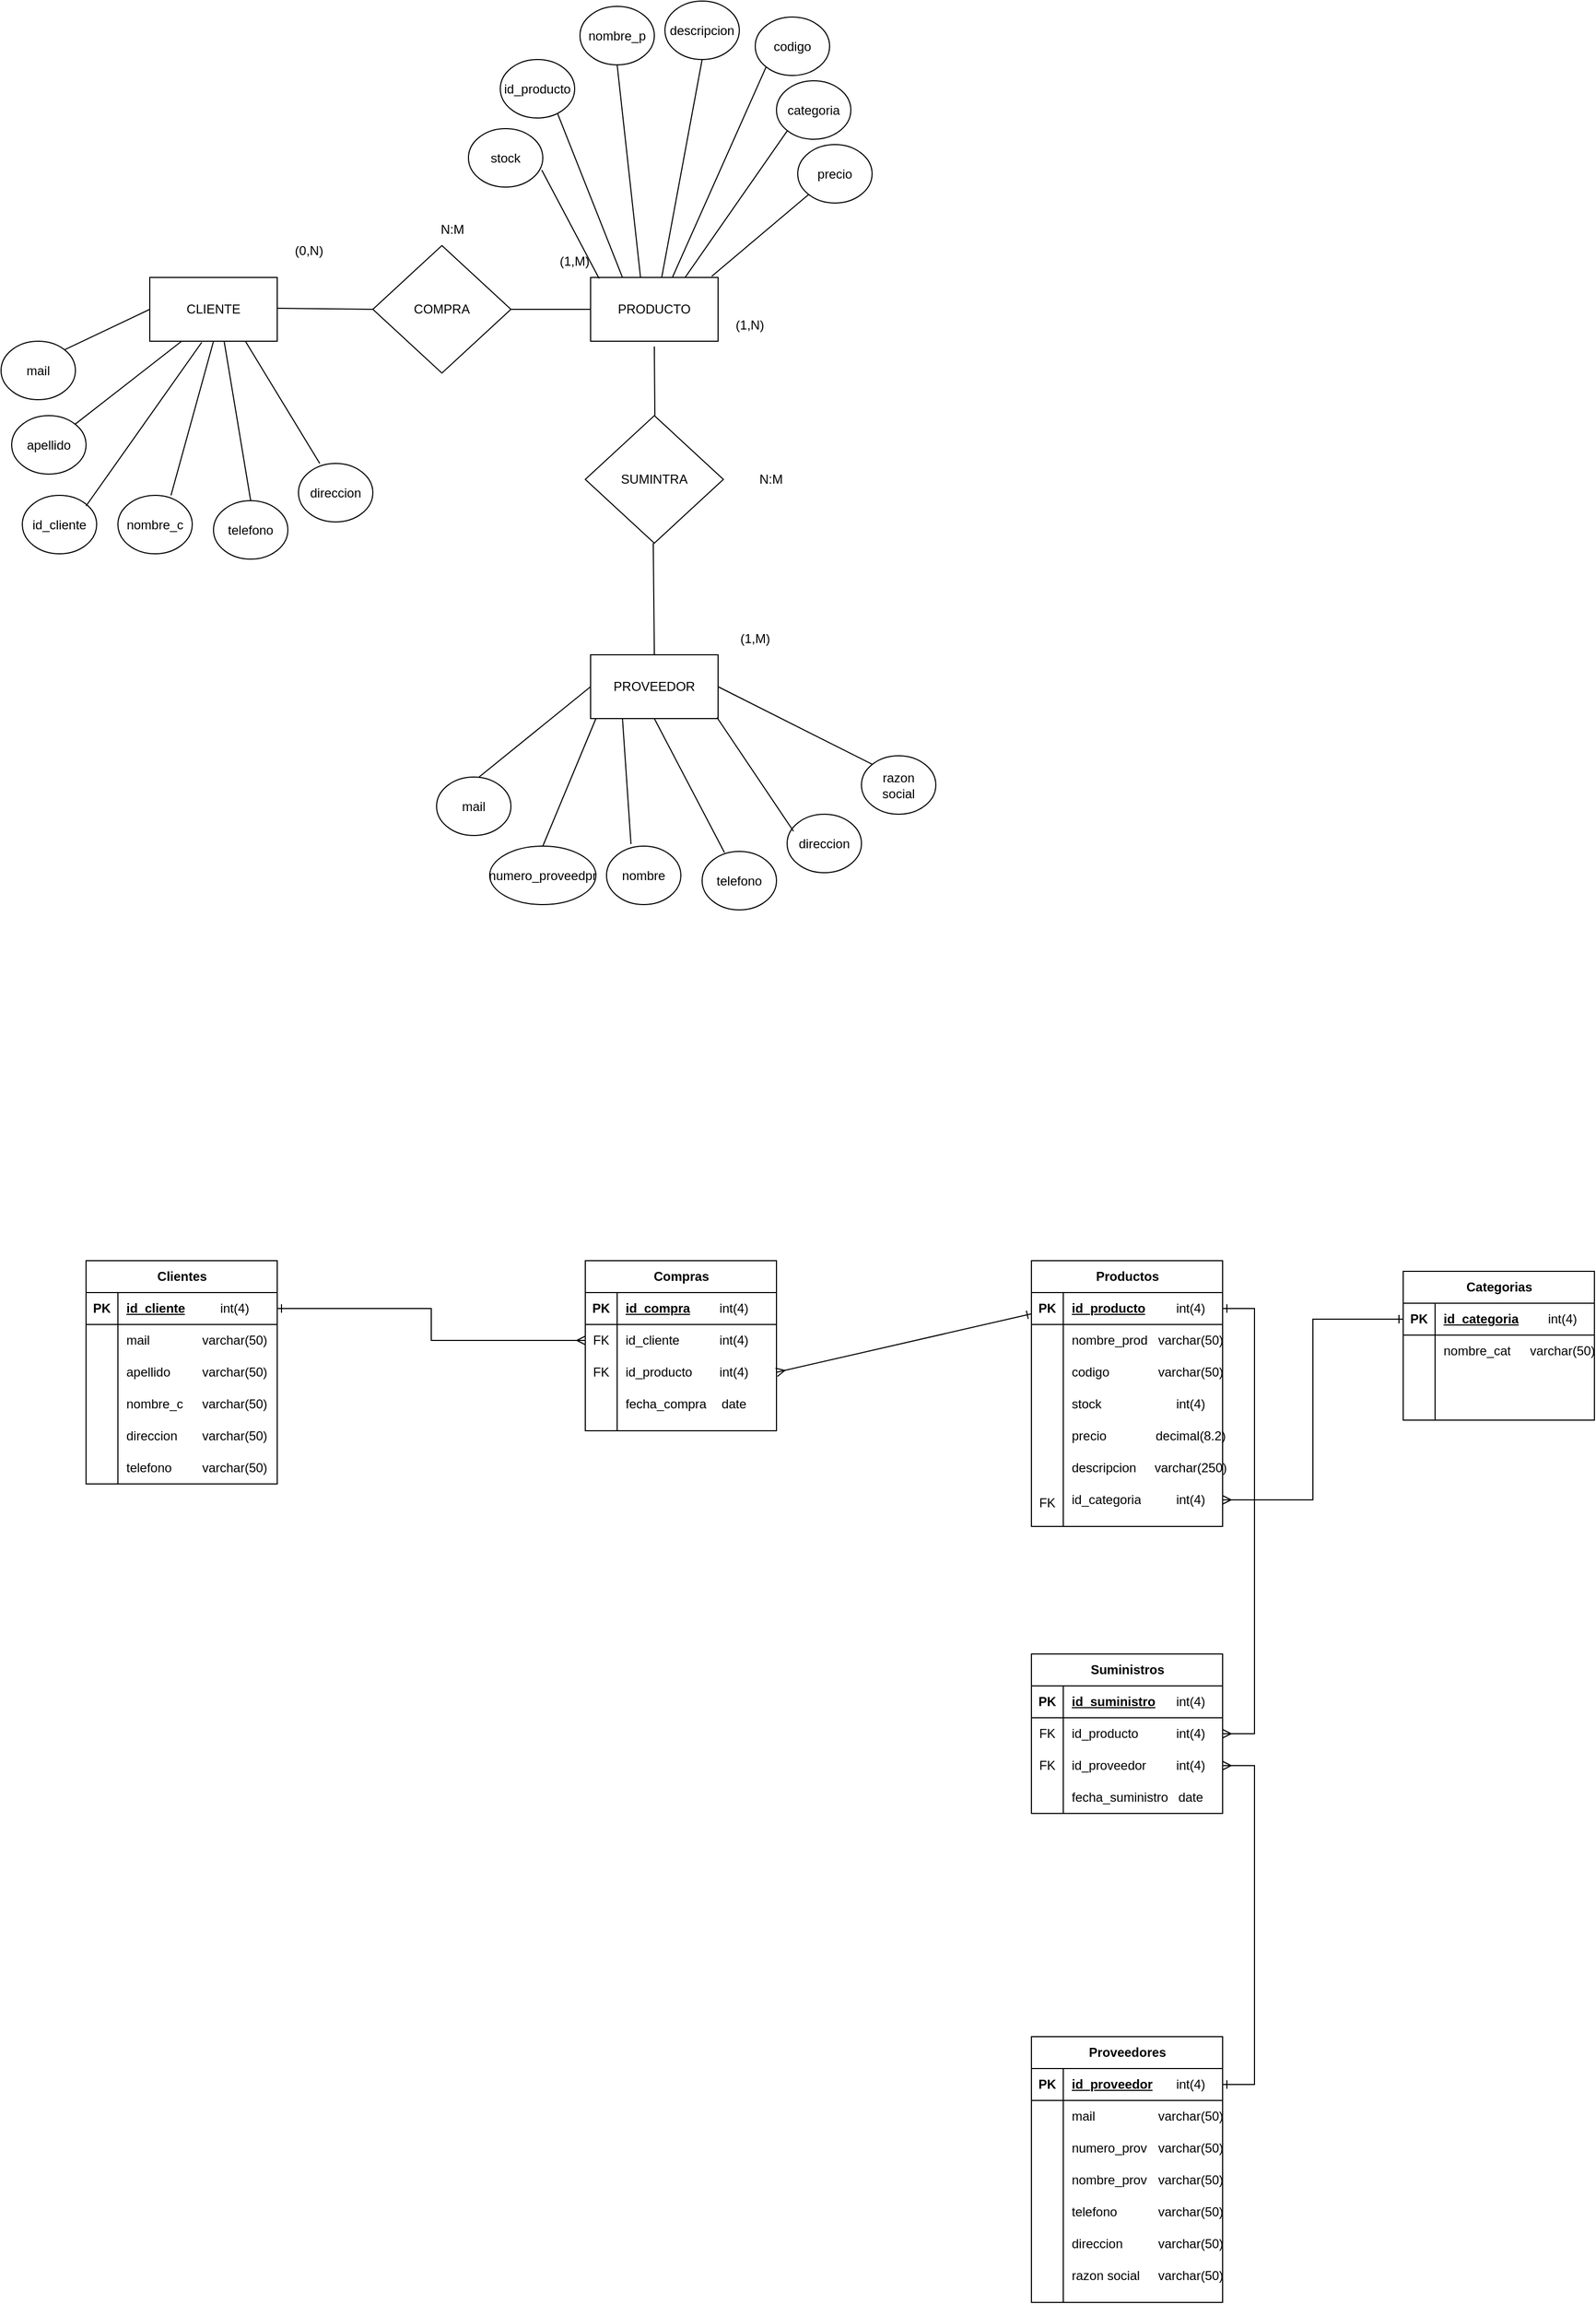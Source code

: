 <mxfile version="24.8.0">
  <diagram id="R2lEEEUBdFMjLlhIrx00" name="Page-1">
    <mxGraphModel dx="4207" dy="1456" grid="1" gridSize="10" guides="1" tooltips="1" connect="1" arrows="1" fold="1" page="1" pageScale="1" pageWidth="1600" pageHeight="900" math="0" shadow="0" extFonts="Permanent Marker^https://fonts.googleapis.com/css?family=Permanent+Marker">
      <root>
        <mxCell id="0" />
        <mxCell id="1" parent="0" />
        <mxCell id="2mzzfJ-oHKhtm6HfZq-x-2" value="PROVEEDOR" style="rounded=0;whiteSpace=wrap;html=1;" parent="1" vertex="1">
          <mxGeometry x="535" y="660" width="120" height="60" as="geometry" />
        </mxCell>
        <mxCell id="2mzzfJ-oHKhtm6HfZq-x-3" value="PRODUCTO" style="rounded=0;whiteSpace=wrap;html=1;" parent="1" vertex="1">
          <mxGeometry x="535" y="305" width="120" height="60" as="geometry" />
        </mxCell>
        <mxCell id="2mzzfJ-oHKhtm6HfZq-x-4" value="CLIENTE" style="rounded=0;whiteSpace=wrap;html=1;" parent="1" vertex="1">
          <mxGeometry x="120" y="305" width="120" height="60" as="geometry" />
        </mxCell>
        <mxCell id="2mzzfJ-oHKhtm6HfZq-x-6" value="COMPRA" style="rhombus;whiteSpace=wrap;html=1;" parent="1" vertex="1">
          <mxGeometry x="330" y="275" width="130" height="120" as="geometry" />
        </mxCell>
        <mxCell id="2mzzfJ-oHKhtm6HfZq-x-7" value="SUMINTRA" style="rhombus;whiteSpace=wrap;html=1;" parent="1" vertex="1">
          <mxGeometry x="530" y="435" width="130" height="120" as="geometry" />
        </mxCell>
        <mxCell id="2mzzfJ-oHKhtm6HfZq-x-8" value="(1,M)" style="text;html=1;align=center;verticalAlign=middle;whiteSpace=wrap;rounded=0;" parent="1" vertex="1">
          <mxGeometry x="490" y="275" width="60" height="30" as="geometry" />
        </mxCell>
        <mxCell id="2mzzfJ-oHKhtm6HfZq-x-9" value="(0,N)&lt;span style=&quot;color: rgba(0, 0, 0, 0); font-family: monospace; font-size: 0px; text-align: start; text-wrap: nowrap;&quot;&gt;%3CmxGraphModel%3E%3Croot%3E%3CmxCell%20id%3D%220%22%2F%3E%3CmxCell%20id%3D%221%22%20parent%3D%220%22%2F%3E%3CmxCell%20id%3D%222%22%20value%3D%22(0%3AM)%22%20style%3D%22text%3Bhtml%3D1%3Balign%3Dcenter%3BverticalAlign%3Dmiddle%3BwhiteSpace%3Dwrap%3Brounded%3D0%3B%22%20vertex%3D%221%22%20parent%3D%221%22%3E%3CmxGeometry%20x%3D%22440%22%20y%3D%2230%22%20width%3D%2260%22%20height%3D%2230%22%20as%3D%22geometry%22%2F%3E%3C%2FmxCell%3E%3C%2Froot%3E%3C%2FmxGraphModel%3E&lt;/span&gt;&lt;span style=&quot;color: rgba(0, 0, 0, 0); font-family: monospace; font-size: 0px; text-align: start; text-wrap: nowrap;&quot;&gt;%3CmxGraphModel%3E%3Croot%3E%3CmxCell%20id%3D%220%22%2F%3E%3CmxCell%20id%3D%221%22%20parent%3D%220%22%2F%3E%3CmxCell%20id%3D%222%22%20value%3D%22(0%3AM)%22%20style%3D%22text%3Bhtml%3D1%3Balign%3Dcenter%3BverticalAlign%3Dmiddle%3BwhiteSpace%3Dwrap%3Brounded%3D0%3B%22%20vertex%3D%221%22%20parent%3D%221%22%3E%3CmxGeometry%20x%3D%22440%22%20y%3D%2230%22%20width%3D%2260%22%20height%3D%2230%22%20as%3D%22geometry%22%2F%3E%3C%2FmxCell%3E%3C%2Froot%3E%3C%2FmxGraphModel%3E&lt;/span&gt;" style="text;html=1;align=center;verticalAlign=middle;whiteSpace=wrap;rounded=0;" parent="1" vertex="1">
          <mxGeometry x="240" y="265" width="60" height="30" as="geometry" />
        </mxCell>
        <mxCell id="2mzzfJ-oHKhtm6HfZq-x-10" value="N:M" style="text;html=1;align=center;verticalAlign=middle;whiteSpace=wrap;rounded=0;" parent="1" vertex="1">
          <mxGeometry x="375" y="245" width="60" height="30" as="geometry" />
        </mxCell>
        <mxCell id="2mzzfJ-oHKhtm6HfZq-x-11" value="(1,M)" style="text;html=1;align=center;verticalAlign=middle;whiteSpace=wrap;rounded=0;" parent="1" vertex="1">
          <mxGeometry x="660" y="630" width="60" height="30" as="geometry" />
        </mxCell>
        <mxCell id="2mzzfJ-oHKhtm6HfZq-x-12" value="(1,N)" style="text;html=1;align=center;verticalAlign=middle;whiteSpace=wrap;rounded=0;" parent="1" vertex="1">
          <mxGeometry x="655" y="335" width="60" height="30" as="geometry" />
        </mxCell>
        <mxCell id="2mzzfJ-oHKhtm6HfZq-x-13" value="N:M" style="text;html=1;align=center;verticalAlign=middle;whiteSpace=wrap;rounded=0;" parent="1" vertex="1">
          <mxGeometry x="675" y="480" width="60" height="30" as="geometry" />
        </mxCell>
        <mxCell id="EavHr8gElBmVzz6gud4E-1" value="id_cliente" style="ellipse;whiteSpace=wrap;html=1;" parent="1" vertex="1">
          <mxGeometry y="510" width="70" height="55" as="geometry" />
        </mxCell>
        <mxCell id="EavHr8gElBmVzz6gud4E-2" value="nombre_c" style="ellipse;whiteSpace=wrap;html=1;" parent="1" vertex="1">
          <mxGeometry x="90" y="510" width="70" height="55" as="geometry" />
        </mxCell>
        <mxCell id="EavHr8gElBmVzz6gud4E-3" value="apellido" style="ellipse;whiteSpace=wrap;html=1;" parent="1" vertex="1">
          <mxGeometry x="-10" y="435" width="70" height="55" as="geometry" />
        </mxCell>
        <mxCell id="EavHr8gElBmVzz6gud4E-4" value="telefono&lt;span style=&quot;color: rgba(0, 0, 0, 0); font-family: monospace; font-size: 0px; text-align: start; text-wrap: nowrap;&quot;&gt;%3CmxGraphModel%3E%3Croot%3E%3CmxCell%20id%3D%220%22%2F%3E%3CmxCell%20id%3D%221%22%20parent%3D%220%22%2F%3E%3CmxCell%20id%3D%222%22%20value%3D%22apellido%22%20style%3D%22ellipse%3BwhiteSpace%3Dwrap%3Bhtml%3D1%3B%22%20vertex%3D%221%22%20parent%3D%221%22%3E%3CmxGeometry%20x%3D%22-70%22%20y%3D%22200%22%20width%3D%2270%22%20height%3D%2255%22%20as%3D%22geometry%22%2F%3E%3C%2FmxCell%3E%3C%2Froot%3E%3C%2FmxGraphModel%3E&lt;/span&gt;" style="ellipse;whiteSpace=wrap;html=1;" parent="1" vertex="1">
          <mxGeometry x="180" y="515" width="70" height="55" as="geometry" />
        </mxCell>
        <mxCell id="EavHr8gElBmVzz6gud4E-5" value="mail" style="ellipse;whiteSpace=wrap;html=1;" parent="1" vertex="1">
          <mxGeometry x="-20" y="365" width="70" height="55" as="geometry" />
        </mxCell>
        <mxCell id="EavHr8gElBmVzz6gud4E-6" value="direccion" style="ellipse;whiteSpace=wrap;html=1;" parent="1" vertex="1">
          <mxGeometry x="260" y="480" width="70" height="55" as="geometry" />
        </mxCell>
        <mxCell id="EavHr8gElBmVzz6gud4E-7" value="numero_proveedpr" style="ellipse;whiteSpace=wrap;html=1;" parent="1" vertex="1">
          <mxGeometry x="440" y="840" width="100" height="55" as="geometry" />
        </mxCell>
        <mxCell id="EavHr8gElBmVzz6gud4E-8" value="nombre" style="ellipse;whiteSpace=wrap;html=1;" parent="1" vertex="1">
          <mxGeometry x="550" y="840" width="70" height="55" as="geometry" />
        </mxCell>
        <mxCell id="EavHr8gElBmVzz6gud4E-9" value="razon&lt;div&gt;social&lt;/div&gt;" style="ellipse;whiteSpace=wrap;html=1;" parent="1" vertex="1">
          <mxGeometry x="790" y="755" width="70" height="55" as="geometry" />
        </mxCell>
        <mxCell id="EavHr8gElBmVzz6gud4E-10" value="telefono&lt;span style=&quot;color: rgba(0, 0, 0, 0); font-family: monospace; font-size: 0px; text-align: start; text-wrap: nowrap;&quot;&gt;%3CmxGraphModel%3E%3Croot%3E%3CmxCell%20id%3D%220%22%2F%3E%3CmxCell%20id%3D%221%22%20parent%3D%220%22%2F%3E%3CmxCell%20id%3D%222%22%20value%3D%22apellido%22%20style%3D%22ellipse%3BwhiteSpace%3Dwrap%3Bhtml%3D1%3B%22%20vertex%3D%221%22%20parent%3D%221%22%3E%3CmxGeometry%20x%3D%22-70%22%20y%3D%22200%22%20width%3D%2270%22%20height%3D%2255%22%20as%3D%22geometry%22%2F%3E%3C%2FmxCell%3E%3C%2Froot%3E%3C%2FmxGraphModel%3E&lt;/span&gt;" style="ellipse;whiteSpace=wrap;html=1;" parent="1" vertex="1">
          <mxGeometry x="640" y="845" width="70" height="55" as="geometry" />
        </mxCell>
        <mxCell id="EavHr8gElBmVzz6gud4E-11" value="mail" style="ellipse;whiteSpace=wrap;html=1;" parent="1" vertex="1">
          <mxGeometry x="390" y="775" width="70" height="55" as="geometry" />
        </mxCell>
        <mxCell id="EavHr8gElBmVzz6gud4E-12" value="direccion" style="ellipse;whiteSpace=wrap;html=1;" parent="1" vertex="1">
          <mxGeometry x="720" y="810" width="70" height="55" as="geometry" />
        </mxCell>
        <mxCell id="EavHr8gElBmVzz6gud4E-13" value="id_producto" style="ellipse;whiteSpace=wrap;html=1;" parent="1" vertex="1">
          <mxGeometry x="450" y="100" width="70" height="55" as="geometry" />
        </mxCell>
        <mxCell id="EavHr8gElBmVzz6gud4E-14" value="nombre_p" style="ellipse;whiteSpace=wrap;html=1;" parent="1" vertex="1">
          <mxGeometry x="525" y="50" width="70" height="55" as="geometry" />
        </mxCell>
        <mxCell id="EavHr8gElBmVzz6gud4E-15" value="descripcion" style="ellipse;whiteSpace=wrap;html=1;" parent="1" vertex="1">
          <mxGeometry x="605" y="45" width="70" height="55" as="geometry" />
        </mxCell>
        <mxCell id="EavHr8gElBmVzz6gud4E-16" value="codigo" style="ellipse;whiteSpace=wrap;html=1;" parent="1" vertex="1">
          <mxGeometry x="690" y="60" width="70" height="55" as="geometry" />
        </mxCell>
        <mxCell id="EavHr8gElBmVzz6gud4E-17" value="stock" style="ellipse;whiteSpace=wrap;html=1;" parent="1" vertex="1">
          <mxGeometry x="420" y="165" width="70" height="55" as="geometry" />
        </mxCell>
        <mxCell id="EavHr8gElBmVzz6gud4E-18" value="categoria" style="ellipse;whiteSpace=wrap;html=1;" parent="1" vertex="1">
          <mxGeometry x="710" y="120" width="70" height="55" as="geometry" />
        </mxCell>
        <mxCell id="EavHr8gElBmVzz6gud4E-19" value="precio" style="ellipse;whiteSpace=wrap;html=1;" parent="1" vertex="1">
          <mxGeometry x="730" y="180" width="70" height="55" as="geometry" />
        </mxCell>
        <mxCell id="EavHr8gElBmVzz6gud4E-29" value="" style="endArrow=none;html=1;rounded=0;exitX=0;exitY=0.5;exitDx=0;exitDy=0;" parent="1" source="2mzzfJ-oHKhtm6HfZq-x-6" edge="1">
          <mxGeometry width="50" height="50" relative="1" as="geometry">
            <mxPoint x="330" y="334" as="sourcePoint" />
            <mxPoint x="240" y="334" as="targetPoint" />
          </mxGeometry>
        </mxCell>
        <mxCell id="EavHr8gElBmVzz6gud4E-30" value="" style="endArrow=none;html=1;rounded=0;exitX=0;exitY=0.5;exitDx=0;exitDy=0;entryX=1;entryY=0.5;entryDx=0;entryDy=0;" parent="1" source="2mzzfJ-oHKhtm6HfZq-x-3" target="2mzzfJ-oHKhtm6HfZq-x-6" edge="1">
          <mxGeometry width="50" height="50" relative="1" as="geometry">
            <mxPoint x="530" y="334" as="sourcePoint" />
            <mxPoint x="470" y="334" as="targetPoint" />
          </mxGeometry>
        </mxCell>
        <mxCell id="EavHr8gElBmVzz6gud4E-33" value="" style="endArrow=none;html=1;rounded=0;exitX=0.5;exitY=0;exitDx=0;exitDy=0;" parent="1" source="2mzzfJ-oHKhtm6HfZq-x-2" edge="1">
          <mxGeometry width="50" height="50" relative="1" as="geometry">
            <mxPoint x="594" y="625" as="sourcePoint" />
            <mxPoint x="594" y="555" as="targetPoint" />
          </mxGeometry>
        </mxCell>
        <mxCell id="EavHr8gElBmVzz6gud4E-34" value="" style="endArrow=none;html=1;rounded=0;" parent="1" edge="1">
          <mxGeometry width="50" height="50" relative="1" as="geometry">
            <mxPoint x="595.5" y="435" as="sourcePoint" />
            <mxPoint x="595" y="370" as="targetPoint" />
          </mxGeometry>
        </mxCell>
        <mxCell id="EavHr8gElBmVzz6gud4E-35" value="" style="endArrow=none;html=1;rounded=0;entryX=0.25;entryY=1;entryDx=0;entryDy=0;exitX=1;exitY=0;exitDx=0;exitDy=0;" parent="1" source="EavHr8gElBmVzz6gud4E-3" target="2mzzfJ-oHKhtm6HfZq-x-4" edge="1">
          <mxGeometry width="50" height="50" relative="1" as="geometry">
            <mxPoint x="60" y="450" as="sourcePoint" />
            <mxPoint x="110" y="400" as="targetPoint" />
          </mxGeometry>
        </mxCell>
        <mxCell id="EavHr8gElBmVzz6gud4E-36" value="" style="endArrow=none;html=1;rounded=0;entryX=0.408;entryY=1.017;entryDx=0;entryDy=0;entryPerimeter=0;" parent="1" target="2mzzfJ-oHKhtm6HfZq-x-4" edge="1">
          <mxGeometry width="50" height="50" relative="1" as="geometry">
            <mxPoint x="60" y="520" as="sourcePoint" />
            <mxPoint x="110" y="470" as="targetPoint" />
          </mxGeometry>
        </mxCell>
        <mxCell id="EavHr8gElBmVzz6gud4E-37" value="" style="endArrow=none;html=1;rounded=0;entryX=0;entryY=0.5;entryDx=0;entryDy=0;exitX=1;exitY=0;exitDx=0;exitDy=0;" parent="1" source="EavHr8gElBmVzz6gud4E-5" target="2mzzfJ-oHKhtm6HfZq-x-4" edge="1">
          <mxGeometry width="50" height="50" relative="1" as="geometry">
            <mxPoint x="50" y="377.5" as="sourcePoint" />
            <mxPoint x="110" y="322.5" as="targetPoint" />
          </mxGeometry>
        </mxCell>
        <mxCell id="EavHr8gElBmVzz6gud4E-38" value="" style="endArrow=none;html=1;rounded=0;entryX=0.286;entryY=0;entryDx=0;entryDy=0;exitX=0.75;exitY=1;exitDx=0;exitDy=0;entryPerimeter=0;" parent="1" source="2mzzfJ-oHKhtm6HfZq-x-4" target="EavHr8gElBmVzz6gud4E-6" edge="1">
          <mxGeometry width="50" height="50" relative="1" as="geometry">
            <mxPoint x="210" y="435" as="sourcePoint" />
            <mxPoint x="280" y="392.5" as="targetPoint" />
          </mxGeometry>
        </mxCell>
        <mxCell id="EavHr8gElBmVzz6gud4E-39" value="" style="endArrow=none;html=1;rounded=0;exitX=0.75;exitY=1;exitDx=0;exitDy=0;entryX=0.5;entryY=0;entryDx=0;entryDy=0;" parent="1" target="EavHr8gElBmVzz6gud4E-4" edge="1">
          <mxGeometry width="50" height="50" relative="1" as="geometry">
            <mxPoint x="190" y="365" as="sourcePoint" />
            <mxPoint x="210" y="510" as="targetPoint" />
          </mxGeometry>
        </mxCell>
        <mxCell id="EavHr8gElBmVzz6gud4E-40" value="" style="endArrow=none;html=1;rounded=0;exitX=0.75;exitY=1;exitDx=0;exitDy=0;entryX=0.714;entryY=0;entryDx=0;entryDy=0;entryPerimeter=0;" parent="1" target="EavHr8gElBmVzz6gud4E-2" edge="1">
          <mxGeometry width="50" height="50" relative="1" as="geometry">
            <mxPoint x="180" y="365" as="sourcePoint" />
            <mxPoint x="200" y="510" as="targetPoint" />
          </mxGeometry>
        </mxCell>
        <mxCell id="EavHr8gElBmVzz6gud4E-41" value="" style="endArrow=none;html=1;rounded=0;exitX=0.95;exitY=-0.017;exitDx=0;exitDy=0;exitPerimeter=0;entryX=0;entryY=1;entryDx=0;entryDy=0;" parent="1" source="2mzzfJ-oHKhtm6HfZq-x-3" target="EavHr8gElBmVzz6gud4E-19" edge="1">
          <mxGeometry width="50" height="50" relative="1" as="geometry">
            <mxPoint x="690" y="260.49" as="sourcePoint" />
            <mxPoint x="750.61" y="234.514" as="targetPoint" />
          </mxGeometry>
        </mxCell>
        <mxCell id="EavHr8gElBmVzz6gud4E-42" value="" style="endArrow=none;html=1;rounded=0;exitX=0.95;exitY=-0.017;exitDx=0;exitDy=0;exitPerimeter=0;entryX=0;entryY=1;entryDx=0;entryDy=0;" parent="1" target="EavHr8gElBmVzz6gud4E-18" edge="1">
          <mxGeometry width="50" height="50" relative="1" as="geometry">
            <mxPoint x="624" y="305" as="sourcePoint" />
            <mxPoint x="715" y="228" as="targetPoint" />
          </mxGeometry>
        </mxCell>
        <mxCell id="EavHr8gElBmVzz6gud4E-43" value="" style="endArrow=none;html=1;rounded=0;exitX=0.95;exitY=-0.017;exitDx=0;exitDy=0;exitPerimeter=0;entryX=0;entryY=1;entryDx=0;entryDy=0;" parent="1" target="EavHr8gElBmVzz6gud4E-16" edge="1">
          <mxGeometry width="50" height="50" relative="1" as="geometry">
            <mxPoint x="612" y="305" as="sourcePoint" />
            <mxPoint x="708" y="167" as="targetPoint" />
          </mxGeometry>
        </mxCell>
        <mxCell id="EavHr8gElBmVzz6gud4E-44" value="" style="endArrow=none;html=1;rounded=0;entryX=0.5;entryY=1;entryDx=0;entryDy=0;exitX=0.558;exitY=0;exitDx=0;exitDy=0;exitPerimeter=0;" parent="1" source="2mzzfJ-oHKhtm6HfZq-x-3" target="EavHr8gElBmVzz6gud4E-15" edge="1">
          <mxGeometry width="50" height="50" relative="1" as="geometry">
            <mxPoint x="610" y="300" as="sourcePoint" />
            <mxPoint x="668" y="108.5" as="targetPoint" />
          </mxGeometry>
        </mxCell>
        <mxCell id="EavHr8gElBmVzz6gud4E-45" value="" style="endArrow=none;html=1;rounded=0;entryX=0.5;entryY=1;entryDx=0;entryDy=0;exitX=0.558;exitY=0;exitDx=0;exitDy=0;exitPerimeter=0;" parent="1" target="EavHr8gElBmVzz6gud4E-14" edge="1">
          <mxGeometry width="50" height="50" relative="1" as="geometry">
            <mxPoint x="582" y="305" as="sourcePoint" />
            <mxPoint x="620" y="100" as="targetPoint" />
          </mxGeometry>
        </mxCell>
        <mxCell id="EavHr8gElBmVzz6gud4E-46" value="" style="endArrow=none;html=1;rounded=0;entryX=0.771;entryY=0.927;entryDx=0;entryDy=0;exitX=0.25;exitY=0;exitDx=0;exitDy=0;entryPerimeter=0;" parent="1" source="2mzzfJ-oHKhtm6HfZq-x-3" target="EavHr8gElBmVzz6gud4E-13" edge="1">
          <mxGeometry width="50" height="50" relative="1" as="geometry">
            <mxPoint x="535" y="350" as="sourcePoint" />
            <mxPoint x="513" y="150" as="targetPoint" />
          </mxGeometry>
        </mxCell>
        <mxCell id="EavHr8gElBmVzz6gud4E-47" value="" style="endArrow=none;html=1;rounded=0;entryX=0.986;entryY=0.709;entryDx=0;entryDy=0;exitX=0.067;exitY=0.017;exitDx=0;exitDy=0;entryPerimeter=0;exitPerimeter=0;" parent="1" source="2mzzfJ-oHKhtm6HfZq-x-3" target="EavHr8gElBmVzz6gud4E-17" edge="1">
          <mxGeometry width="50" height="50" relative="1" as="geometry">
            <mxPoint x="551" y="350" as="sourcePoint" />
            <mxPoint x="490" y="196" as="targetPoint" />
          </mxGeometry>
        </mxCell>
        <mxCell id="EavHr8gElBmVzz6gud4E-48" value="" style="endArrow=none;html=1;rounded=0;entryX=0;entryY=0.5;entryDx=0;entryDy=0;" parent="1" target="2mzzfJ-oHKhtm6HfZq-x-2" edge="1">
          <mxGeometry width="50" height="50" relative="1" as="geometry">
            <mxPoint x="430" y="775" as="sourcePoint" />
            <mxPoint x="530" y="690" as="targetPoint" />
          </mxGeometry>
        </mxCell>
        <mxCell id="EavHr8gElBmVzz6gud4E-49" value="" style="endArrow=none;html=1;rounded=0;exitX=0.5;exitY=0;exitDx=0;exitDy=0;" parent="1" source="EavHr8gElBmVzz6gud4E-7" edge="1">
          <mxGeometry width="50" height="50" relative="1" as="geometry">
            <mxPoint x="440" y="785" as="sourcePoint" />
            <mxPoint x="540" y="720" as="targetPoint" />
          </mxGeometry>
        </mxCell>
        <mxCell id="EavHr8gElBmVzz6gud4E-50" value="" style="endArrow=none;html=1;rounded=0;exitX=0.329;exitY=-0.036;exitDx=0;exitDy=0;exitPerimeter=0;entryX=0.25;entryY=1;entryDx=0;entryDy=0;" parent="1" source="EavHr8gElBmVzz6gud4E-8" target="2mzzfJ-oHKhtm6HfZq-x-2" edge="1">
          <mxGeometry width="50" height="50" relative="1" as="geometry">
            <mxPoint x="505" y="850" as="sourcePoint" />
            <mxPoint x="550" y="730" as="targetPoint" />
          </mxGeometry>
        </mxCell>
        <mxCell id="EavHr8gElBmVzz6gud4E-51" value="" style="endArrow=none;html=1;rounded=0;exitX=0.3;exitY=0.018;exitDx=0;exitDy=0;exitPerimeter=0;entryX=0.5;entryY=1;entryDx=0;entryDy=0;" parent="1" source="EavHr8gElBmVzz6gud4E-10" target="2mzzfJ-oHKhtm6HfZq-x-2" edge="1">
          <mxGeometry width="50" height="50" relative="1" as="geometry">
            <mxPoint x="583" y="848" as="sourcePoint" />
            <mxPoint x="575" y="730" as="targetPoint" />
          </mxGeometry>
        </mxCell>
        <mxCell id="EavHr8gElBmVzz6gud4E-52" value="" style="endArrow=none;html=1;rounded=0;exitX=0.086;exitY=0.291;exitDx=0;exitDy=0;exitPerimeter=0;entryX=0.5;entryY=1;entryDx=0;entryDy=0;" parent="1" source="EavHr8gElBmVzz6gud4E-12" edge="1">
          <mxGeometry width="50" height="50" relative="1" as="geometry">
            <mxPoint x="720" y="845" as="sourcePoint" />
            <mxPoint x="654" y="719" as="targetPoint" />
          </mxGeometry>
        </mxCell>
        <mxCell id="EavHr8gElBmVzz6gud4E-53" value="" style="endArrow=none;html=1;rounded=0;exitX=0;exitY=0;exitDx=0;exitDy=0;entryX=0.5;entryY=1;entryDx=0;entryDy=0;" parent="1" source="EavHr8gElBmVzz6gud4E-9" edge="1">
          <mxGeometry width="50" height="50" relative="1" as="geometry">
            <mxPoint x="727" y="797" as="sourcePoint" />
            <mxPoint x="655" y="690" as="targetPoint" />
          </mxGeometry>
        </mxCell>
        <object label="Clientes" adada="adadaddadada" id="GJfnQ2Y0YQkgIA8LboDG-3">
          <mxCell style="shape=table;startSize=30;container=1;collapsible=1;childLayout=tableLayout;fixedRows=1;rowLines=0;fontStyle=1;align=center;resizeLast=1;html=1;absoluteArcSize=0;resizeLastRow=1;" parent="1" vertex="1">
            <mxGeometry x="60" y="1230" width="180" height="210" as="geometry">
              <mxRectangle x="60" y="1230" width="80" height="30" as="alternateBounds" />
            </mxGeometry>
          </mxCell>
        </object>
        <mxCell id="GJfnQ2Y0YQkgIA8LboDG-4" value="" style="shape=tableRow;horizontal=0;startSize=0;swimlaneHead=0;swimlaneBody=0;fillColor=none;collapsible=0;dropTarget=0;points=[[0,0.5],[1,0.5]];portConstraint=eastwest;top=0;left=0;right=0;bottom=1;" parent="GJfnQ2Y0YQkgIA8LboDG-3" vertex="1">
          <mxGeometry y="30" width="180" height="30" as="geometry" />
        </mxCell>
        <mxCell id="GJfnQ2Y0YQkgIA8LboDG-5" value="PK" style="shape=partialRectangle;connectable=0;fillColor=none;top=0;left=0;bottom=0;right=0;fontStyle=1;overflow=hidden;whiteSpace=wrap;html=1;" parent="GJfnQ2Y0YQkgIA8LboDG-4" vertex="1">
          <mxGeometry width="30" height="30" as="geometry">
            <mxRectangle width="30" height="30" as="alternateBounds" />
          </mxGeometry>
        </mxCell>
        <mxCell id="GJfnQ2Y0YQkgIA8LboDG-6" value="id_cliente" style="shape=partialRectangle;connectable=0;fillColor=none;top=0;left=0;bottom=0;right=0;align=left;spacingLeft=6;fontStyle=5;overflow=hidden;whiteSpace=wrap;html=1;" parent="GJfnQ2Y0YQkgIA8LboDG-4" vertex="1">
          <mxGeometry x="30" width="150" height="30" as="geometry">
            <mxRectangle width="150" height="30" as="alternateBounds" />
          </mxGeometry>
        </mxCell>
        <mxCell id="GJfnQ2Y0YQkgIA8LboDG-7" value="" style="shape=tableRow;horizontal=0;startSize=0;swimlaneHead=0;swimlaneBody=0;fillColor=none;collapsible=0;dropTarget=0;points=[[0,0.5],[1,0.5]];portConstraint=eastwest;top=0;left=0;right=0;bottom=0;" parent="GJfnQ2Y0YQkgIA8LboDG-3" vertex="1">
          <mxGeometry y="60" width="180" height="30" as="geometry" />
        </mxCell>
        <mxCell id="GJfnQ2Y0YQkgIA8LboDG-8" value="" style="shape=partialRectangle;connectable=0;fillColor=none;top=0;left=0;bottom=0;right=0;editable=1;overflow=hidden;whiteSpace=wrap;html=1;" parent="GJfnQ2Y0YQkgIA8LboDG-7" vertex="1">
          <mxGeometry width="30" height="30" as="geometry">
            <mxRectangle width="30" height="30" as="alternateBounds" />
          </mxGeometry>
        </mxCell>
        <mxCell id="GJfnQ2Y0YQkgIA8LboDG-9" value="mail" style="shape=partialRectangle;connectable=0;fillColor=none;top=0;left=0;bottom=0;right=0;align=left;spacingLeft=6;overflow=hidden;whiteSpace=wrap;html=1;" parent="GJfnQ2Y0YQkgIA8LboDG-7" vertex="1">
          <mxGeometry x="30" width="150" height="30" as="geometry">
            <mxRectangle width="150" height="30" as="alternateBounds" />
          </mxGeometry>
        </mxCell>
        <mxCell id="GJfnQ2Y0YQkgIA8LboDG-10" value="" style="shape=tableRow;horizontal=0;startSize=0;swimlaneHead=0;swimlaneBody=0;fillColor=none;collapsible=0;dropTarget=0;points=[[0,0.5],[1,0.5]];portConstraint=eastwest;top=0;left=0;right=0;bottom=0;" parent="GJfnQ2Y0YQkgIA8LboDG-3" vertex="1">
          <mxGeometry y="90" width="180" height="30" as="geometry" />
        </mxCell>
        <mxCell id="GJfnQ2Y0YQkgIA8LboDG-11" value="" style="shape=partialRectangle;connectable=0;fillColor=none;top=0;left=0;bottom=0;right=0;editable=1;overflow=hidden;whiteSpace=wrap;html=1;" parent="GJfnQ2Y0YQkgIA8LboDG-10" vertex="1">
          <mxGeometry width="30" height="30" as="geometry">
            <mxRectangle width="30" height="30" as="alternateBounds" />
          </mxGeometry>
        </mxCell>
        <mxCell id="GJfnQ2Y0YQkgIA8LboDG-12" value="apellido" style="shape=partialRectangle;connectable=0;fillColor=none;top=0;left=0;bottom=0;right=0;align=left;spacingLeft=6;overflow=hidden;whiteSpace=wrap;html=1;" parent="GJfnQ2Y0YQkgIA8LboDG-10" vertex="1">
          <mxGeometry x="30" width="150" height="30" as="geometry">
            <mxRectangle width="150" height="30" as="alternateBounds" />
          </mxGeometry>
        </mxCell>
        <mxCell id="GJfnQ2Y0YQkgIA8LboDG-13" value="" style="shape=tableRow;horizontal=0;startSize=0;swimlaneHead=0;swimlaneBody=0;fillColor=none;collapsible=0;dropTarget=0;points=[[0,0.5],[1,0.5]];portConstraint=eastwest;top=0;left=0;right=0;bottom=0;" parent="GJfnQ2Y0YQkgIA8LboDG-3" vertex="1">
          <mxGeometry y="120" width="180" height="90" as="geometry" />
        </mxCell>
        <mxCell id="GJfnQ2Y0YQkgIA8LboDG-14" value="" style="shape=partialRectangle;connectable=0;fillColor=none;top=0;left=0;bottom=0;right=0;editable=1;overflow=hidden;whiteSpace=wrap;html=1;" parent="GJfnQ2Y0YQkgIA8LboDG-13" vertex="1">
          <mxGeometry width="30" height="90" as="geometry">
            <mxRectangle width="30" height="90" as="alternateBounds" />
          </mxGeometry>
        </mxCell>
        <mxCell id="GJfnQ2Y0YQkgIA8LboDG-15" value="direccion" style="shape=partialRectangle;connectable=0;fillColor=none;top=0;left=0;bottom=0;right=0;align=left;spacingLeft=6;overflow=hidden;whiteSpace=wrap;html=1;" parent="GJfnQ2Y0YQkgIA8LboDG-13" vertex="1">
          <mxGeometry x="30" width="150" height="90" as="geometry">
            <mxRectangle width="150" height="90" as="alternateBounds" />
          </mxGeometry>
        </mxCell>
        <mxCell id="52AV9mkwEepb_1C6dKMn-15" value="int(4)" style="text;html=1;align=center;verticalAlign=middle;whiteSpace=wrap;rounded=0;" vertex="1" parent="1">
          <mxGeometry x="1070" y="1990" width="60" height="30" as="geometry" />
        </mxCell>
        <mxCell id="52AV9mkwEepb_1C6dKMn-16" value="varchar(50)" style="text;html=1;align=center;verticalAlign=middle;whiteSpace=wrap;rounded=0;" vertex="1" parent="1">
          <mxGeometry x="1070" y="2020" width="60" height="30" as="geometry" />
        </mxCell>
        <mxCell id="52AV9mkwEepb_1C6dKMn-18" value="varchar(50)" style="text;html=1;align=center;verticalAlign=middle;whiteSpace=wrap;rounded=0;" vertex="1" parent="1">
          <mxGeometry x="1070" y="2050" width="60" height="30" as="geometry" />
        </mxCell>
        <mxCell id="52AV9mkwEepb_1C6dKMn-19" value="varchar(50)" style="text;html=1;align=center;verticalAlign=middle;whiteSpace=wrap;rounded=0;" vertex="1" parent="1">
          <mxGeometry x="1070" y="2080" width="60" height="30" as="geometry" />
        </mxCell>
        <mxCell id="52AV9mkwEepb_1C6dKMn-21" value="varchar(50)" style="text;html=1;align=center;verticalAlign=middle;whiteSpace=wrap;rounded=0;" vertex="1" parent="1">
          <mxGeometry x="1070" y="2110" width="60" height="30" as="geometry" />
        </mxCell>
        <mxCell id="52AV9mkwEepb_1C6dKMn-23" value="varchar(50)" style="text;html=1;align=center;verticalAlign=middle;whiteSpace=wrap;rounded=0;" vertex="1" parent="1">
          <mxGeometry x="1070" y="2140" width="60" height="30" as="geometry" />
        </mxCell>
        <mxCell id="52AV9mkwEepb_1C6dKMn-24" value="varchar(50)" style="text;html=1;align=center;verticalAlign=middle;whiteSpace=wrap;rounded=0;" vertex="1" parent="1">
          <mxGeometry x="1080" y="2170" width="40" height="30" as="geometry" />
        </mxCell>
        <object label="Categorias" adada="adadaddadada" id="52AV9mkwEepb_1C6dKMn-122">
          <mxCell style="shape=table;startSize=30;container=1;collapsible=1;childLayout=tableLayout;fixedRows=1;rowLines=0;fontStyle=1;align=center;resizeLast=1;html=1;absoluteArcSize=0;resizeLastRow=1;" vertex="1" parent="1">
            <mxGeometry x="1300" y="1240" width="180" height="140" as="geometry">
              <mxRectangle x="60" y="1230" width="80" height="30" as="alternateBounds" />
            </mxGeometry>
          </mxCell>
        </object>
        <mxCell id="52AV9mkwEepb_1C6dKMn-123" value="" style="shape=tableRow;horizontal=0;startSize=0;swimlaneHead=0;swimlaneBody=0;fillColor=none;collapsible=0;dropTarget=0;points=[[0,0.5],[1,0.5]];portConstraint=eastwest;top=0;left=0;right=0;bottom=1;" vertex="1" parent="52AV9mkwEepb_1C6dKMn-122">
          <mxGeometry y="30" width="180" height="30" as="geometry" />
        </mxCell>
        <mxCell id="52AV9mkwEepb_1C6dKMn-124" value="PK" style="shape=partialRectangle;connectable=0;fillColor=none;top=0;left=0;bottom=0;right=0;fontStyle=1;overflow=hidden;whiteSpace=wrap;html=1;" vertex="1" parent="52AV9mkwEepb_1C6dKMn-123">
          <mxGeometry width="30" height="30" as="geometry">
            <mxRectangle width="30" height="30" as="alternateBounds" />
          </mxGeometry>
        </mxCell>
        <mxCell id="52AV9mkwEepb_1C6dKMn-125" value="id_categoria" style="shape=partialRectangle;connectable=0;fillColor=none;top=0;left=0;bottom=0;right=0;align=left;spacingLeft=6;fontStyle=5;overflow=hidden;whiteSpace=wrap;html=1;" vertex="1" parent="52AV9mkwEepb_1C6dKMn-123">
          <mxGeometry x="30" width="150" height="30" as="geometry">
            <mxRectangle width="150" height="30" as="alternateBounds" />
          </mxGeometry>
        </mxCell>
        <mxCell id="52AV9mkwEepb_1C6dKMn-126" value="" style="shape=tableRow;horizontal=0;startSize=0;swimlaneHead=0;swimlaneBody=0;fillColor=none;collapsible=0;dropTarget=0;points=[[0,0.5],[1,0.5]];portConstraint=eastwest;top=0;left=0;right=0;bottom=0;" vertex="1" parent="52AV9mkwEepb_1C6dKMn-122">
          <mxGeometry y="60" width="180" height="30" as="geometry" />
        </mxCell>
        <mxCell id="52AV9mkwEepb_1C6dKMn-127" value="" style="shape=partialRectangle;connectable=0;fillColor=none;top=0;left=0;bottom=0;right=0;editable=1;overflow=hidden;whiteSpace=wrap;html=1;" vertex="1" parent="52AV9mkwEepb_1C6dKMn-126">
          <mxGeometry width="30" height="30" as="geometry">
            <mxRectangle width="30" height="30" as="alternateBounds" />
          </mxGeometry>
        </mxCell>
        <mxCell id="52AV9mkwEepb_1C6dKMn-128" value="nombre_cat" style="shape=partialRectangle;connectable=0;fillColor=none;top=0;left=0;bottom=0;right=0;align=left;spacingLeft=6;overflow=hidden;whiteSpace=wrap;html=1;" vertex="1" parent="52AV9mkwEepb_1C6dKMn-126">
          <mxGeometry x="30" width="150" height="30" as="geometry">
            <mxRectangle width="150" height="30" as="alternateBounds" />
          </mxGeometry>
        </mxCell>
        <mxCell id="52AV9mkwEepb_1C6dKMn-129" value="" style="shape=tableRow;horizontal=0;startSize=0;swimlaneHead=0;swimlaneBody=0;fillColor=none;collapsible=0;dropTarget=0;points=[[0,0.5],[1,0.5]];portConstraint=eastwest;top=0;left=0;right=0;bottom=0;" vertex="1" parent="52AV9mkwEepb_1C6dKMn-122">
          <mxGeometry y="90" width="180" height="30" as="geometry" />
        </mxCell>
        <mxCell id="52AV9mkwEepb_1C6dKMn-130" value="" style="shape=partialRectangle;connectable=0;fillColor=none;top=0;left=0;bottom=0;right=0;editable=1;overflow=hidden;whiteSpace=wrap;html=1;" vertex="1" parent="52AV9mkwEepb_1C6dKMn-129">
          <mxGeometry width="30" height="30" as="geometry">
            <mxRectangle width="30" height="30" as="alternateBounds" />
          </mxGeometry>
        </mxCell>
        <mxCell id="52AV9mkwEepb_1C6dKMn-131" value="" style="shape=partialRectangle;connectable=0;fillColor=none;top=0;left=0;bottom=0;right=0;align=left;spacingLeft=6;overflow=hidden;whiteSpace=wrap;html=1;" vertex="1" parent="52AV9mkwEepb_1C6dKMn-129">
          <mxGeometry x="30" width="150" height="30" as="geometry">
            <mxRectangle width="150" height="30" as="alternateBounds" />
          </mxGeometry>
        </mxCell>
        <mxCell id="52AV9mkwEepb_1C6dKMn-132" value="" style="shape=tableRow;horizontal=0;startSize=0;swimlaneHead=0;swimlaneBody=0;fillColor=none;collapsible=0;dropTarget=0;points=[[0,0.5],[1,0.5]];portConstraint=eastwest;top=0;left=0;right=0;bottom=0;" vertex="1" parent="52AV9mkwEepb_1C6dKMn-122">
          <mxGeometry y="120" width="180" height="20" as="geometry" />
        </mxCell>
        <mxCell id="52AV9mkwEepb_1C6dKMn-133" value="" style="shape=partialRectangle;connectable=0;fillColor=none;top=0;left=0;bottom=0;right=0;editable=1;overflow=hidden;whiteSpace=wrap;html=1;" vertex="1" parent="52AV9mkwEepb_1C6dKMn-132">
          <mxGeometry width="30" height="20" as="geometry">
            <mxRectangle width="30" height="20" as="alternateBounds" />
          </mxGeometry>
        </mxCell>
        <mxCell id="52AV9mkwEepb_1C6dKMn-134" value="" style="shape=partialRectangle;connectable=0;fillColor=none;top=0;left=0;bottom=0;right=0;align=left;spacingLeft=6;overflow=hidden;whiteSpace=wrap;html=1;" vertex="1" parent="52AV9mkwEepb_1C6dKMn-132">
          <mxGeometry x="30" width="150" height="20" as="geometry">
            <mxRectangle width="150" height="20" as="alternateBounds" />
          </mxGeometry>
        </mxCell>
        <mxCell id="52AV9mkwEepb_1C6dKMn-135" style="edgeStyle=orthogonalEdgeStyle;rounded=0;orthogonalLoop=1;jettySize=auto;html=1;entryX=1;entryY=0.5;entryDx=0;entryDy=0;endArrow=ERmany;endFill=0;startArrow=ERone;startFill=0;" edge="1" parent="1" source="52AV9mkwEepb_1C6dKMn-123" target="GJfnQ2Y0YQkgIA8LboDG-193">
          <mxGeometry relative="1" as="geometry" />
        </mxCell>
        <mxCell id="52AV9mkwEepb_1C6dKMn-136" value="int(4)" style="text;html=1;align=center;verticalAlign=middle;whiteSpace=wrap;rounded=0;" vertex="1" parent="1">
          <mxGeometry x="1420" y="1270" width="60" height="30" as="geometry" />
        </mxCell>
        <mxCell id="52AV9mkwEepb_1C6dKMn-139" value="varchar(50)" style="text;html=1;align=center;verticalAlign=middle;whiteSpace=wrap;rounded=0;" vertex="1" parent="1">
          <mxGeometry x="1420" y="1300" width="60" height="30" as="geometry" />
        </mxCell>
        <mxCell id="GJfnQ2Y0YQkgIA8LboDG-17" value="Capa sin título" parent="0" />
        <mxCell id="GJfnQ2Y0YQkgIA8LboDG-74" value="nombre_c" style="shape=partialRectangle;connectable=0;fillColor=none;top=0;left=0;bottom=0;right=0;align=left;spacingLeft=6;overflow=hidden;whiteSpace=wrap;html=1;" parent="GJfnQ2Y0YQkgIA8LboDG-17" vertex="1">
          <mxGeometry x="90" y="1350" width="150" height="30" as="geometry">
            <mxRectangle width="150" height="30" as="alternateBounds" />
          </mxGeometry>
        </mxCell>
        <mxCell id="GJfnQ2Y0YQkgIA8LboDG-77" value="" style="shape=partialRectangle;connectable=0;fillColor=none;top=0;left=0;bottom=0;right=0;align=left;spacingLeft=6;overflow=hidden;whiteSpace=wrap;html=1;" parent="GJfnQ2Y0YQkgIA8LboDG-17" vertex="1">
          <mxGeometry x="90" y="1450" width="150" height="30" as="geometry">
            <mxRectangle width="150" height="30" as="alternateBounds" />
          </mxGeometry>
        </mxCell>
        <mxCell id="GJfnQ2Y0YQkgIA8LboDG-79" value="telefono&lt;span style=&quot;color: rgba(0, 0, 0, 0); font-family: monospace; font-size: 0px; text-align: start; text-wrap: nowrap;&quot;&gt;%3CmxGraphModel%3E%3Croot%3E%3CmxCell%20id%3D%220%22%2F%3E%3CmxCell%20id%3D%221%22%20parent%3D%220%22%2F%3E%3CmxCell%20id%3D%222%22%20value%3D%22apellido%22%20style%3D%22ellipse%3BwhiteSpace%3Dwrap%3Bhtml%3D1%3B%22%20vertex%3D%221%22%20parent%3D%221%22%3E%3CmxGeometry%20x%3D%22-70%22%20y%3D%22200%22%20width%3D%2270%22%20height%3D%2255%22%20as%3D%22geometry%22%2F%3E%3C%2FmxCell%3E%3C%2Froot%3E%3C%2FmxGraphModel%3E&lt;/span&gt;" style="shape=partialRectangle;connectable=0;fillColor=none;top=0;left=0;bottom=0;right=0;align=left;spacingLeft=6;overflow=hidden;whiteSpace=wrap;html=1;" parent="GJfnQ2Y0YQkgIA8LboDG-17" vertex="1">
          <mxGeometry x="90" y="1410" width="150" height="30" as="geometry">
            <mxRectangle width="150" height="30" as="alternateBounds" />
          </mxGeometry>
        </mxCell>
        <object label="Compras" adada="adadaddadada" id="GJfnQ2Y0YQkgIA8LboDG-80">
          <mxCell style="shape=table;startSize=30;container=1;collapsible=1;childLayout=tableLayout;fixedRows=1;rowLines=0;fontStyle=1;align=center;resizeLast=1;html=1;absoluteArcSize=0;resizeLastRow=1;" parent="GJfnQ2Y0YQkgIA8LboDG-17" vertex="1">
            <mxGeometry x="530" y="1230" width="180" height="160" as="geometry">
              <mxRectangle x="60" y="1230" width="80" height="30" as="alternateBounds" />
            </mxGeometry>
          </mxCell>
        </object>
        <mxCell id="GJfnQ2Y0YQkgIA8LboDG-81" value="" style="shape=tableRow;horizontal=0;startSize=0;swimlaneHead=0;swimlaneBody=0;fillColor=none;collapsible=0;dropTarget=0;points=[[0,0.5],[1,0.5]];portConstraint=eastwest;top=0;left=0;right=0;bottom=1;" parent="GJfnQ2Y0YQkgIA8LboDG-80" vertex="1">
          <mxGeometry y="30" width="180" height="30" as="geometry" />
        </mxCell>
        <mxCell id="GJfnQ2Y0YQkgIA8LboDG-82" value="PK" style="shape=partialRectangle;connectable=0;fillColor=none;top=0;left=0;bottom=0;right=0;fontStyle=1;overflow=hidden;whiteSpace=wrap;html=1;" parent="GJfnQ2Y0YQkgIA8LboDG-81" vertex="1">
          <mxGeometry width="30" height="30" as="geometry">
            <mxRectangle width="30" height="30" as="alternateBounds" />
          </mxGeometry>
        </mxCell>
        <mxCell id="GJfnQ2Y0YQkgIA8LboDG-83" value="id_compra" style="shape=partialRectangle;connectable=0;fillColor=none;top=0;left=0;bottom=0;right=0;align=left;spacingLeft=6;fontStyle=5;overflow=hidden;whiteSpace=wrap;html=1;" parent="GJfnQ2Y0YQkgIA8LboDG-81" vertex="1">
          <mxGeometry x="30" width="150" height="30" as="geometry">
            <mxRectangle width="150" height="30" as="alternateBounds" />
          </mxGeometry>
        </mxCell>
        <mxCell id="GJfnQ2Y0YQkgIA8LboDG-84" value="" style="shape=tableRow;horizontal=0;startSize=0;swimlaneHead=0;swimlaneBody=0;fillColor=none;collapsible=0;dropTarget=0;points=[[0,0.5],[1,0.5]];portConstraint=eastwest;top=0;left=0;right=0;bottom=0;" parent="GJfnQ2Y0YQkgIA8LboDG-80" vertex="1">
          <mxGeometry y="60" width="180" height="30" as="geometry" />
        </mxCell>
        <mxCell id="GJfnQ2Y0YQkgIA8LboDG-85" value="FK" style="shape=partialRectangle;connectable=0;fillColor=none;top=0;left=0;bottom=0;right=0;editable=1;overflow=hidden;whiteSpace=wrap;html=1;" parent="GJfnQ2Y0YQkgIA8LboDG-84" vertex="1">
          <mxGeometry width="30" height="30" as="geometry">
            <mxRectangle width="30" height="30" as="alternateBounds" />
          </mxGeometry>
        </mxCell>
        <mxCell id="GJfnQ2Y0YQkgIA8LboDG-86" value="id_cliente" style="shape=partialRectangle;connectable=0;fillColor=none;top=0;left=0;bottom=0;right=0;align=left;spacingLeft=6;overflow=hidden;whiteSpace=wrap;html=1;" parent="GJfnQ2Y0YQkgIA8LboDG-84" vertex="1">
          <mxGeometry x="30" width="150" height="30" as="geometry">
            <mxRectangle width="150" height="30" as="alternateBounds" />
          </mxGeometry>
        </mxCell>
        <mxCell id="GJfnQ2Y0YQkgIA8LboDG-87" value="" style="shape=tableRow;horizontal=0;startSize=0;swimlaneHead=0;swimlaneBody=0;fillColor=none;collapsible=0;dropTarget=0;points=[[0,0.5],[1,0.5]];portConstraint=eastwest;top=0;left=0;right=0;bottom=0;" parent="GJfnQ2Y0YQkgIA8LboDG-80" vertex="1">
          <mxGeometry y="90" width="180" height="30" as="geometry" />
        </mxCell>
        <mxCell id="GJfnQ2Y0YQkgIA8LboDG-88" value="FK" style="shape=partialRectangle;connectable=0;fillColor=none;top=0;left=0;bottom=0;right=0;editable=1;overflow=hidden;whiteSpace=wrap;html=1;" parent="GJfnQ2Y0YQkgIA8LboDG-87" vertex="1">
          <mxGeometry width="30" height="30" as="geometry">
            <mxRectangle width="30" height="30" as="alternateBounds" />
          </mxGeometry>
        </mxCell>
        <mxCell id="GJfnQ2Y0YQkgIA8LboDG-89" value="id_producto" style="shape=partialRectangle;connectable=0;fillColor=none;top=0;left=0;bottom=0;right=0;align=left;spacingLeft=6;overflow=hidden;whiteSpace=wrap;html=1;" parent="GJfnQ2Y0YQkgIA8LboDG-87" vertex="1">
          <mxGeometry x="30" width="150" height="30" as="geometry">
            <mxRectangle width="150" height="30" as="alternateBounds" />
          </mxGeometry>
        </mxCell>
        <mxCell id="GJfnQ2Y0YQkgIA8LboDG-90" value="" style="shape=tableRow;horizontal=0;startSize=0;swimlaneHead=0;swimlaneBody=0;fillColor=none;collapsible=0;dropTarget=0;points=[[0,0.5],[1,0.5]];portConstraint=eastwest;top=0;left=0;right=0;bottom=0;" parent="GJfnQ2Y0YQkgIA8LboDG-80" vertex="1">
          <mxGeometry y="120" width="180" height="40" as="geometry" />
        </mxCell>
        <mxCell id="GJfnQ2Y0YQkgIA8LboDG-91" value="" style="shape=partialRectangle;connectable=0;fillColor=none;top=0;left=0;bottom=0;right=0;editable=1;overflow=hidden;whiteSpace=wrap;html=1;" parent="GJfnQ2Y0YQkgIA8LboDG-90" vertex="1">
          <mxGeometry width="30" height="40" as="geometry">
            <mxRectangle width="30" height="40" as="alternateBounds" />
          </mxGeometry>
        </mxCell>
        <mxCell id="GJfnQ2Y0YQkgIA8LboDG-92" value="" style="shape=partialRectangle;connectable=0;fillColor=none;top=0;left=0;bottom=0;right=0;align=left;spacingLeft=6;overflow=hidden;whiteSpace=wrap;html=1;" parent="GJfnQ2Y0YQkgIA8LboDG-90" vertex="1">
          <mxGeometry x="30" width="150" height="40" as="geometry">
            <mxRectangle width="150" height="40" as="alternateBounds" />
          </mxGeometry>
        </mxCell>
        <mxCell id="GJfnQ2Y0YQkgIA8LboDG-94" value="fecha_compra" style="shape=partialRectangle;connectable=0;fillColor=none;top=0;left=0;bottom=0;right=0;align=left;spacingLeft=6;overflow=hidden;whiteSpace=wrap;html=1;" parent="GJfnQ2Y0YQkgIA8LboDG-17" vertex="1">
          <mxGeometry x="560" y="1350" width="150" height="30" as="geometry">
            <mxRectangle width="150" height="30" as="alternateBounds" />
          </mxGeometry>
        </mxCell>
        <object label="Productos" adada="adadaddadada" id="GJfnQ2Y0YQkgIA8LboDG-95">
          <mxCell style="shape=table;startSize=30;container=1;collapsible=1;childLayout=tableLayout;fixedRows=1;rowLines=0;fontStyle=1;align=center;resizeLast=1;html=1;absoluteArcSize=0;resizeLastRow=1;" parent="GJfnQ2Y0YQkgIA8LboDG-17" vertex="1">
            <mxGeometry x="950" y="1230" width="180" height="250" as="geometry">
              <mxRectangle x="60" y="1230" width="80" height="30" as="alternateBounds" />
            </mxGeometry>
          </mxCell>
        </object>
        <mxCell id="GJfnQ2Y0YQkgIA8LboDG-96" value="" style="shape=tableRow;horizontal=0;startSize=0;swimlaneHead=0;swimlaneBody=0;fillColor=none;collapsible=0;dropTarget=0;points=[[0,0.5],[1,0.5]];portConstraint=eastwest;top=0;left=0;right=0;bottom=1;" parent="GJfnQ2Y0YQkgIA8LboDG-95" vertex="1">
          <mxGeometry y="30" width="180" height="30" as="geometry" />
        </mxCell>
        <mxCell id="GJfnQ2Y0YQkgIA8LboDG-97" value="PK" style="shape=partialRectangle;connectable=0;fillColor=none;top=0;left=0;bottom=0;right=0;fontStyle=1;overflow=hidden;whiteSpace=wrap;html=1;" parent="GJfnQ2Y0YQkgIA8LboDG-96" vertex="1">
          <mxGeometry width="30" height="30" as="geometry">
            <mxRectangle width="30" height="30" as="alternateBounds" />
          </mxGeometry>
        </mxCell>
        <mxCell id="GJfnQ2Y0YQkgIA8LboDG-98" value="id_producto" style="shape=partialRectangle;connectable=0;fillColor=none;top=0;left=0;bottom=0;right=0;align=left;spacingLeft=6;fontStyle=5;overflow=hidden;whiteSpace=wrap;html=1;" parent="GJfnQ2Y0YQkgIA8LboDG-96" vertex="1">
          <mxGeometry x="30" width="150" height="30" as="geometry">
            <mxRectangle width="150" height="30" as="alternateBounds" />
          </mxGeometry>
        </mxCell>
        <mxCell id="GJfnQ2Y0YQkgIA8LboDG-99" value="" style="shape=tableRow;horizontal=0;startSize=0;swimlaneHead=0;swimlaneBody=0;fillColor=none;collapsible=0;dropTarget=0;points=[[0,0.5],[1,0.5]];portConstraint=eastwest;top=0;left=0;right=0;bottom=0;" parent="GJfnQ2Y0YQkgIA8LboDG-95" vertex="1">
          <mxGeometry y="60" width="180" height="30" as="geometry" />
        </mxCell>
        <mxCell id="GJfnQ2Y0YQkgIA8LboDG-100" value="" style="shape=partialRectangle;connectable=0;fillColor=none;top=0;left=0;bottom=0;right=0;editable=1;overflow=hidden;whiteSpace=wrap;html=1;" parent="GJfnQ2Y0YQkgIA8LboDG-99" vertex="1">
          <mxGeometry width="30" height="30" as="geometry">
            <mxRectangle width="30" height="30" as="alternateBounds" />
          </mxGeometry>
        </mxCell>
        <mxCell id="GJfnQ2Y0YQkgIA8LboDG-101" value="nombre_prod" style="shape=partialRectangle;connectable=0;fillColor=none;top=0;left=0;bottom=0;right=0;align=left;spacingLeft=6;overflow=hidden;whiteSpace=wrap;html=1;" parent="GJfnQ2Y0YQkgIA8LboDG-99" vertex="1">
          <mxGeometry x="30" width="150" height="30" as="geometry">
            <mxRectangle width="150" height="30" as="alternateBounds" />
          </mxGeometry>
        </mxCell>
        <mxCell id="GJfnQ2Y0YQkgIA8LboDG-102" value="" style="shape=tableRow;horizontal=0;startSize=0;swimlaneHead=0;swimlaneBody=0;fillColor=none;collapsible=0;dropTarget=0;points=[[0,0.5],[1,0.5]];portConstraint=eastwest;top=0;left=0;right=0;bottom=0;" parent="GJfnQ2Y0YQkgIA8LboDG-95" vertex="1">
          <mxGeometry y="90" width="180" height="30" as="geometry" />
        </mxCell>
        <mxCell id="GJfnQ2Y0YQkgIA8LboDG-103" value="" style="shape=partialRectangle;connectable=0;fillColor=none;top=0;left=0;bottom=0;right=0;editable=1;overflow=hidden;whiteSpace=wrap;html=1;" parent="GJfnQ2Y0YQkgIA8LboDG-102" vertex="1">
          <mxGeometry width="30" height="30" as="geometry">
            <mxRectangle width="30" height="30" as="alternateBounds" />
          </mxGeometry>
        </mxCell>
        <mxCell id="GJfnQ2Y0YQkgIA8LboDG-104" value="codigo" style="shape=partialRectangle;connectable=0;fillColor=none;top=0;left=0;bottom=0;right=0;align=left;spacingLeft=6;overflow=hidden;whiteSpace=wrap;html=1;" parent="GJfnQ2Y0YQkgIA8LboDG-102" vertex="1">
          <mxGeometry x="30" width="150" height="30" as="geometry">
            <mxRectangle width="150" height="30" as="alternateBounds" />
          </mxGeometry>
        </mxCell>
        <mxCell id="GJfnQ2Y0YQkgIA8LboDG-105" value="" style="shape=tableRow;horizontal=0;startSize=0;swimlaneHead=0;swimlaneBody=0;fillColor=none;collapsible=0;dropTarget=0;points=[[0,0.5],[1,0.5]];portConstraint=eastwest;top=0;left=0;right=0;bottom=0;" parent="GJfnQ2Y0YQkgIA8LboDG-95" vertex="1">
          <mxGeometry y="120" width="180" height="130" as="geometry" />
        </mxCell>
        <mxCell id="GJfnQ2Y0YQkgIA8LboDG-106" value="&lt;div&gt;&lt;br&gt;&lt;/div&gt;&lt;div&gt;&lt;br&gt;&lt;/div&gt;&lt;div&gt;&lt;br&gt;&lt;/div&gt;&lt;div&gt;&lt;br&gt;&lt;/div&gt;&lt;div&gt;&lt;br&gt;&lt;/div&gt;&lt;div&gt;&lt;br&gt;&lt;/div&gt;&lt;div&gt;FK&lt;br&gt;&lt;/div&gt;" style="shape=partialRectangle;connectable=0;fillColor=none;top=0;left=0;bottom=0;right=0;editable=1;overflow=hidden;whiteSpace=wrap;html=1;" parent="GJfnQ2Y0YQkgIA8LboDG-105" vertex="1">
          <mxGeometry width="30" height="130" as="geometry">
            <mxRectangle width="30" height="130" as="alternateBounds" />
          </mxGeometry>
        </mxCell>
        <mxCell id="GJfnQ2Y0YQkgIA8LboDG-107" value="" style="shape=partialRectangle;connectable=0;fillColor=none;top=0;left=0;bottom=0;right=0;align=left;spacingLeft=6;overflow=hidden;whiteSpace=wrap;html=1;" parent="GJfnQ2Y0YQkgIA8LboDG-105" vertex="1">
          <mxGeometry x="30" width="150" height="130" as="geometry">
            <mxRectangle width="150" height="130" as="alternateBounds" />
          </mxGeometry>
        </mxCell>
        <mxCell id="GJfnQ2Y0YQkgIA8LboDG-108" value="stock" style="shape=partialRectangle;connectable=0;fillColor=none;top=0;left=0;bottom=0;right=0;align=left;spacingLeft=6;overflow=hidden;whiteSpace=wrap;html=1;" parent="GJfnQ2Y0YQkgIA8LboDG-17" vertex="1">
          <mxGeometry x="980" y="1350" width="150" height="30" as="geometry">
            <mxRectangle width="150" height="30" as="alternateBounds" />
          </mxGeometry>
        </mxCell>
        <mxCell id="GJfnQ2Y0YQkgIA8LboDG-109" value="precio" style="shape=partialRectangle;connectable=0;fillColor=none;top=0;left=0;bottom=0;right=0;align=left;spacingLeft=6;overflow=hidden;whiteSpace=wrap;html=1;" parent="GJfnQ2Y0YQkgIA8LboDG-17" vertex="1">
          <mxGeometry x="980" y="1380" width="150" height="30" as="geometry">
            <mxRectangle width="150" height="30" as="alternateBounds" />
          </mxGeometry>
        </mxCell>
        <mxCell id="GJfnQ2Y0YQkgIA8LboDG-112" value="descripcion" style="shape=partialRectangle;connectable=0;fillColor=none;top=0;left=0;bottom=0;right=0;align=left;spacingLeft=6;overflow=hidden;whiteSpace=wrap;html=1;" parent="GJfnQ2Y0YQkgIA8LboDG-17" vertex="1">
          <mxGeometry x="980" y="1410" width="150" height="30" as="geometry">
            <mxRectangle width="150" height="30" as="alternateBounds" />
          </mxGeometry>
        </mxCell>
        <mxCell id="GJfnQ2Y0YQkgIA8LboDG-113" value="id_categoria" style="shape=partialRectangle;connectable=0;fillColor=none;top=0;left=0;bottom=0;right=0;align=left;spacingLeft=6;overflow=hidden;whiteSpace=wrap;html=1;" parent="GJfnQ2Y0YQkgIA8LboDG-17" vertex="1">
          <mxGeometry x="980" y="1440" width="150" height="30" as="geometry">
            <mxRectangle width="150" height="30" as="alternateBounds" />
          </mxGeometry>
        </mxCell>
        <mxCell id="GJfnQ2Y0YQkgIA8LboDG-116" style="rounded=0;orthogonalLoop=1;jettySize=auto;html=1;exitX=0;exitY=0.667;exitDx=0;exitDy=0;exitPerimeter=0;endArrow=ERmany;endFill=0;startArrow=ERone;startFill=0;entryX=1;entryY=0.5;entryDx=0;entryDy=0;" parent="GJfnQ2Y0YQkgIA8LboDG-17" source="GJfnQ2Y0YQkgIA8LboDG-96" target="GJfnQ2Y0YQkgIA8LboDG-87" edge="1">
          <mxGeometry relative="1" as="geometry">
            <mxPoint x="710" y="1360" as="targetPoint" />
          </mxGeometry>
        </mxCell>
        <mxCell id="GJfnQ2Y0YQkgIA8LboDG-117" style="edgeStyle=orthogonalEdgeStyle;rounded=0;orthogonalLoop=1;jettySize=auto;html=1;entryX=0;entryY=0.5;entryDx=0;entryDy=0;endArrow=ERmany;endFill=0;startArrow=ERone;startFill=0;" parent="GJfnQ2Y0YQkgIA8LboDG-17" source="GJfnQ2Y0YQkgIA8LboDG-4" target="GJfnQ2Y0YQkgIA8LboDG-84" edge="1">
          <mxGeometry relative="1" as="geometry" />
        </mxCell>
        <object label="Suministros" adada="adadaddadada" id="GJfnQ2Y0YQkgIA8LboDG-118">
          <mxCell style="shape=table;startSize=30;container=1;collapsible=1;childLayout=tableLayout;fixedRows=1;rowLines=0;fontStyle=1;align=center;resizeLast=1;html=1;absoluteArcSize=0;resizeLastRow=1;" parent="GJfnQ2Y0YQkgIA8LboDG-17" vertex="1">
            <mxGeometry x="950" y="1600" width="180" height="150" as="geometry">
              <mxRectangle x="60" y="1230" width="80" height="30" as="alternateBounds" />
            </mxGeometry>
          </mxCell>
        </object>
        <mxCell id="GJfnQ2Y0YQkgIA8LboDG-119" value="" style="shape=tableRow;horizontal=0;startSize=0;swimlaneHead=0;swimlaneBody=0;fillColor=none;collapsible=0;dropTarget=0;points=[[0,0.5],[1,0.5]];portConstraint=eastwest;top=0;left=0;right=0;bottom=1;" parent="GJfnQ2Y0YQkgIA8LboDG-118" vertex="1">
          <mxGeometry y="30" width="180" height="30" as="geometry" />
        </mxCell>
        <mxCell id="GJfnQ2Y0YQkgIA8LboDG-120" value="PK" style="shape=partialRectangle;connectable=0;fillColor=none;top=0;left=0;bottom=0;right=0;fontStyle=1;overflow=hidden;whiteSpace=wrap;html=1;" parent="GJfnQ2Y0YQkgIA8LboDG-119" vertex="1">
          <mxGeometry width="30" height="30" as="geometry">
            <mxRectangle width="30" height="30" as="alternateBounds" />
          </mxGeometry>
        </mxCell>
        <mxCell id="GJfnQ2Y0YQkgIA8LboDG-121" value="id_suministro" style="shape=partialRectangle;connectable=0;fillColor=none;top=0;left=0;bottom=0;right=0;align=left;spacingLeft=6;fontStyle=5;overflow=hidden;whiteSpace=wrap;html=1;" parent="GJfnQ2Y0YQkgIA8LboDG-119" vertex="1">
          <mxGeometry x="30" width="150" height="30" as="geometry">
            <mxRectangle width="150" height="30" as="alternateBounds" />
          </mxGeometry>
        </mxCell>
        <mxCell id="GJfnQ2Y0YQkgIA8LboDG-122" value="" style="shape=tableRow;horizontal=0;startSize=0;swimlaneHead=0;swimlaneBody=0;fillColor=none;collapsible=0;dropTarget=0;points=[[0,0.5],[1,0.5]];portConstraint=eastwest;top=0;left=0;right=0;bottom=0;" parent="GJfnQ2Y0YQkgIA8LboDG-118" vertex="1">
          <mxGeometry y="60" width="180" height="30" as="geometry" />
        </mxCell>
        <mxCell id="GJfnQ2Y0YQkgIA8LboDG-123" value="FK" style="shape=partialRectangle;connectable=0;fillColor=none;top=0;left=0;bottom=0;right=0;editable=1;overflow=hidden;whiteSpace=wrap;html=1;" parent="GJfnQ2Y0YQkgIA8LboDG-122" vertex="1">
          <mxGeometry width="30" height="30" as="geometry">
            <mxRectangle width="30" height="30" as="alternateBounds" />
          </mxGeometry>
        </mxCell>
        <mxCell id="GJfnQ2Y0YQkgIA8LboDG-124" value="id_producto" style="shape=partialRectangle;connectable=0;fillColor=none;top=0;left=0;bottom=0;right=0;align=left;spacingLeft=6;overflow=hidden;whiteSpace=wrap;html=1;" parent="GJfnQ2Y0YQkgIA8LboDG-122" vertex="1">
          <mxGeometry x="30" width="150" height="30" as="geometry">
            <mxRectangle width="150" height="30" as="alternateBounds" />
          </mxGeometry>
        </mxCell>
        <mxCell id="GJfnQ2Y0YQkgIA8LboDG-125" value="" style="shape=tableRow;horizontal=0;startSize=0;swimlaneHead=0;swimlaneBody=0;fillColor=none;collapsible=0;dropTarget=0;points=[[0,0.5],[1,0.5]];portConstraint=eastwest;top=0;left=0;right=0;bottom=0;" parent="GJfnQ2Y0YQkgIA8LboDG-118" vertex="1">
          <mxGeometry y="90" width="180" height="30" as="geometry" />
        </mxCell>
        <mxCell id="GJfnQ2Y0YQkgIA8LboDG-126" value="FK" style="shape=partialRectangle;connectable=0;fillColor=none;top=0;left=0;bottom=0;right=0;editable=1;overflow=hidden;whiteSpace=wrap;html=1;" parent="GJfnQ2Y0YQkgIA8LboDG-125" vertex="1">
          <mxGeometry width="30" height="30" as="geometry">
            <mxRectangle width="30" height="30" as="alternateBounds" />
          </mxGeometry>
        </mxCell>
        <mxCell id="GJfnQ2Y0YQkgIA8LboDG-127" value="id_proveedor" style="shape=partialRectangle;connectable=0;fillColor=none;top=0;left=0;bottom=0;right=0;align=left;spacingLeft=6;overflow=hidden;whiteSpace=wrap;html=1;" parent="GJfnQ2Y0YQkgIA8LboDG-125" vertex="1">
          <mxGeometry x="30" width="150" height="30" as="geometry">
            <mxRectangle width="150" height="30" as="alternateBounds" />
          </mxGeometry>
        </mxCell>
        <mxCell id="GJfnQ2Y0YQkgIA8LboDG-128" value="" style="shape=tableRow;horizontal=0;startSize=0;swimlaneHead=0;swimlaneBody=0;fillColor=none;collapsible=0;dropTarget=0;points=[[0,0.5],[1,0.5]];portConstraint=eastwest;top=0;left=0;right=0;bottom=0;" parent="GJfnQ2Y0YQkgIA8LboDG-118" vertex="1">
          <mxGeometry y="120" width="180" height="30" as="geometry" />
        </mxCell>
        <mxCell id="GJfnQ2Y0YQkgIA8LboDG-129" value="" style="shape=partialRectangle;connectable=0;fillColor=none;top=0;left=0;bottom=0;right=0;editable=1;overflow=hidden;whiteSpace=wrap;html=1;" parent="GJfnQ2Y0YQkgIA8LboDG-128" vertex="1">
          <mxGeometry width="30" height="30" as="geometry">
            <mxRectangle width="30" height="30" as="alternateBounds" />
          </mxGeometry>
        </mxCell>
        <mxCell id="GJfnQ2Y0YQkgIA8LboDG-130" value="" style="shape=partialRectangle;connectable=0;fillColor=none;top=0;left=0;bottom=0;right=0;align=left;spacingLeft=6;overflow=hidden;whiteSpace=wrap;html=1;" parent="GJfnQ2Y0YQkgIA8LboDG-128" vertex="1">
          <mxGeometry x="30" width="150" height="30" as="geometry">
            <mxRectangle width="150" height="30" as="alternateBounds" />
          </mxGeometry>
        </mxCell>
        <object label="Proveedores" adada="adadaddadada" id="GJfnQ2Y0YQkgIA8LboDG-144">
          <mxCell style="shape=table;startSize=30;container=1;collapsible=1;childLayout=tableLayout;fixedRows=1;rowLines=0;fontStyle=1;align=center;resizeLast=1;html=1;absoluteArcSize=0;resizeLastRow=1;" parent="GJfnQ2Y0YQkgIA8LboDG-17" vertex="1">
            <mxGeometry x="950" y="1960" width="180" height="250" as="geometry">
              <mxRectangle x="60" y="1230" width="80" height="30" as="alternateBounds" />
            </mxGeometry>
          </mxCell>
        </object>
        <mxCell id="GJfnQ2Y0YQkgIA8LboDG-145" value="" style="shape=tableRow;horizontal=0;startSize=0;swimlaneHead=0;swimlaneBody=0;fillColor=none;collapsible=0;dropTarget=0;points=[[0,0.5],[1,0.5]];portConstraint=eastwest;top=0;left=0;right=0;bottom=1;" parent="GJfnQ2Y0YQkgIA8LboDG-144" vertex="1">
          <mxGeometry y="30" width="180" height="30" as="geometry" />
        </mxCell>
        <mxCell id="GJfnQ2Y0YQkgIA8LboDG-146" value="PK" style="shape=partialRectangle;connectable=0;fillColor=none;top=0;left=0;bottom=0;right=0;fontStyle=1;overflow=hidden;whiteSpace=wrap;html=1;" parent="GJfnQ2Y0YQkgIA8LboDG-145" vertex="1">
          <mxGeometry width="30" height="30" as="geometry">
            <mxRectangle width="30" height="30" as="alternateBounds" />
          </mxGeometry>
        </mxCell>
        <mxCell id="GJfnQ2Y0YQkgIA8LboDG-147" value="id_proveedor" style="shape=partialRectangle;connectable=0;fillColor=none;top=0;left=0;bottom=0;right=0;align=left;spacingLeft=6;fontStyle=5;overflow=hidden;whiteSpace=wrap;html=1;" parent="GJfnQ2Y0YQkgIA8LboDG-145" vertex="1">
          <mxGeometry x="30" width="150" height="30" as="geometry">
            <mxRectangle width="150" height="30" as="alternateBounds" />
          </mxGeometry>
        </mxCell>
        <mxCell id="GJfnQ2Y0YQkgIA8LboDG-148" value="" style="shape=tableRow;horizontal=0;startSize=0;swimlaneHead=0;swimlaneBody=0;fillColor=none;collapsible=0;dropTarget=0;points=[[0,0.5],[1,0.5]];portConstraint=eastwest;top=0;left=0;right=0;bottom=0;" parent="GJfnQ2Y0YQkgIA8LboDG-144" vertex="1">
          <mxGeometry y="60" width="180" height="30" as="geometry" />
        </mxCell>
        <mxCell id="GJfnQ2Y0YQkgIA8LboDG-149" value="" style="shape=partialRectangle;connectable=0;fillColor=none;top=0;left=0;bottom=0;right=0;editable=1;overflow=hidden;whiteSpace=wrap;html=1;" parent="GJfnQ2Y0YQkgIA8LboDG-148" vertex="1">
          <mxGeometry width="30" height="30" as="geometry">
            <mxRectangle width="30" height="30" as="alternateBounds" />
          </mxGeometry>
        </mxCell>
        <mxCell id="GJfnQ2Y0YQkgIA8LboDG-150" value="mail" style="shape=partialRectangle;connectable=0;fillColor=none;top=0;left=0;bottom=0;right=0;align=left;spacingLeft=6;overflow=hidden;whiteSpace=wrap;html=1;" parent="GJfnQ2Y0YQkgIA8LboDG-148" vertex="1">
          <mxGeometry x="30" width="150" height="30" as="geometry">
            <mxRectangle width="150" height="30" as="alternateBounds" />
          </mxGeometry>
        </mxCell>
        <mxCell id="GJfnQ2Y0YQkgIA8LboDG-151" value="" style="shape=tableRow;horizontal=0;startSize=0;swimlaneHead=0;swimlaneBody=0;fillColor=none;collapsible=0;dropTarget=0;points=[[0,0.5],[1,0.5]];portConstraint=eastwest;top=0;left=0;right=0;bottom=0;" parent="GJfnQ2Y0YQkgIA8LboDG-144" vertex="1">
          <mxGeometry y="90" width="180" height="30" as="geometry" />
        </mxCell>
        <mxCell id="GJfnQ2Y0YQkgIA8LboDG-152" value="" style="shape=partialRectangle;connectable=0;fillColor=none;top=0;left=0;bottom=0;right=0;editable=1;overflow=hidden;whiteSpace=wrap;html=1;" parent="GJfnQ2Y0YQkgIA8LboDG-151" vertex="1">
          <mxGeometry width="30" height="30" as="geometry">
            <mxRectangle width="30" height="30" as="alternateBounds" />
          </mxGeometry>
        </mxCell>
        <mxCell id="GJfnQ2Y0YQkgIA8LboDG-153" value="numero_prov" style="shape=partialRectangle;connectable=0;fillColor=none;top=0;left=0;bottom=0;right=0;align=left;spacingLeft=6;overflow=hidden;whiteSpace=wrap;html=1;" parent="GJfnQ2Y0YQkgIA8LboDG-151" vertex="1">
          <mxGeometry x="30" width="150" height="30" as="geometry">
            <mxRectangle width="150" height="30" as="alternateBounds" />
          </mxGeometry>
        </mxCell>
        <mxCell id="GJfnQ2Y0YQkgIA8LboDG-154" value="" style="shape=tableRow;horizontal=0;startSize=0;swimlaneHead=0;swimlaneBody=0;fillColor=none;collapsible=0;dropTarget=0;points=[[0,0.5],[1,0.5]];portConstraint=eastwest;top=0;left=0;right=0;bottom=0;" parent="GJfnQ2Y0YQkgIA8LboDG-144" vertex="1">
          <mxGeometry y="120" width="180" height="130" as="geometry" />
        </mxCell>
        <mxCell id="GJfnQ2Y0YQkgIA8LboDG-155" value="" style="shape=partialRectangle;connectable=0;fillColor=none;top=0;left=0;bottom=0;right=0;editable=1;overflow=hidden;whiteSpace=wrap;html=1;" parent="GJfnQ2Y0YQkgIA8LboDG-154" vertex="1">
          <mxGeometry width="30" height="130" as="geometry">
            <mxRectangle width="30" height="130" as="alternateBounds" />
          </mxGeometry>
        </mxCell>
        <mxCell id="GJfnQ2Y0YQkgIA8LboDG-156" value="" style="shape=partialRectangle;connectable=0;fillColor=none;top=0;left=0;bottom=0;right=0;align=left;spacingLeft=6;overflow=hidden;whiteSpace=wrap;html=1;" parent="GJfnQ2Y0YQkgIA8LboDG-154" vertex="1">
          <mxGeometry x="30" width="150" height="130" as="geometry">
            <mxRectangle width="150" height="130" as="alternateBounds" />
          </mxGeometry>
        </mxCell>
        <mxCell id="GJfnQ2Y0YQkgIA8LboDG-157" value="fecha_suministro" style="shape=partialRectangle;connectable=0;fillColor=none;top=0;left=0;bottom=0;right=0;align=left;spacingLeft=6;overflow=hidden;whiteSpace=wrap;html=1;" parent="GJfnQ2Y0YQkgIA8LboDG-17" vertex="1">
          <mxGeometry x="980" y="1720" width="150" height="30" as="geometry">
            <mxRectangle width="150" height="30" as="alternateBounds" />
          </mxGeometry>
        </mxCell>
        <mxCell id="GJfnQ2Y0YQkgIA8LboDG-158" style="rounded=0;orthogonalLoop=1;jettySize=auto;html=1;edgeStyle=entityRelationEdgeStyle;elbow=vertical;entryX=1;entryY=0.5;entryDx=0;entryDy=0;exitX=1;exitY=0.5;exitDx=0;exitDy=0;endArrow=ERmany;endFill=0;startArrow=ERone;startFill=0;" parent="GJfnQ2Y0YQkgIA8LboDG-17" source="GJfnQ2Y0YQkgIA8LboDG-96" target="GJfnQ2Y0YQkgIA8LboDG-122" edge="1">
          <mxGeometry relative="1" as="geometry">
            <mxPoint x="1160.0" y="1680" as="targetPoint" />
            <mxPoint x="1160.0" y="1310.0" as="sourcePoint" />
          </mxGeometry>
        </mxCell>
        <mxCell id="GJfnQ2Y0YQkgIA8LboDG-161" style="edgeStyle=entityRelationEdgeStyle;rounded=0;orthogonalLoop=1;jettySize=auto;html=1;elbow=vertical;exitX=1;exitY=0.5;exitDx=0;exitDy=0;startArrow=ERone;startFill=0;endArrow=ERmany;endFill=0;" parent="GJfnQ2Y0YQkgIA8LboDG-17" source="GJfnQ2Y0YQkgIA8LboDG-145" target="GJfnQ2Y0YQkgIA8LboDG-125" edge="1">
          <mxGeometry relative="1" as="geometry">
            <mxPoint x="1190.0" y="2030.0" as="sourcePoint" />
            <mxPoint x="1187.3" y="1730.0" as="targetPoint" />
          </mxGeometry>
        </mxCell>
        <mxCell id="GJfnQ2Y0YQkgIA8LboDG-163" value="nombre_prov" style="shape=partialRectangle;connectable=0;fillColor=none;top=0;left=0;bottom=0;right=0;align=left;spacingLeft=6;overflow=hidden;whiteSpace=wrap;html=1;" parent="GJfnQ2Y0YQkgIA8LboDG-17" vertex="1">
          <mxGeometry x="980" y="2080" width="150" height="30" as="geometry">
            <mxRectangle width="150" height="30" as="alternateBounds" />
          </mxGeometry>
        </mxCell>
        <mxCell id="GJfnQ2Y0YQkgIA8LboDG-165" value="telefono&lt;span style=&quot;color: rgba(0, 0, 0, 0); font-family: monospace; font-size: 0px; text-align: start; text-wrap: nowrap;&quot;&gt;%3CmxGraphModel%3E%3Croot%3E%3CmxCell%20id%3D%220%22%2F%3E%3CmxCell%20id%3D%221%22%20parent%3D%220%22%2F%3E%3CmxCell%20id%3D%222%22%20value%3D%22apellido%22%20style%3D%22ellipse%3BwhiteSpace%3Dwrap%3Bhtml%3D1%3B%22%20vertex%3D%221%22%20parent%3D%221%22%3E%3CmxGeometry%20x%3D%22-70%22%20y%3D%22200%22%20width%3D%2270%22%20height%3D%2255%22%20as%3D%22geometry%22%2F%3E%3C%2FmxCell%3E%3C%2Froot%3E%3C%2FmxGraphModel%3E&lt;/span&gt;" style="shape=partialRectangle;connectable=0;fillColor=none;top=0;left=0;bottom=0;right=0;align=left;spacingLeft=6;overflow=hidden;whiteSpace=wrap;html=1;" parent="GJfnQ2Y0YQkgIA8LboDG-17" vertex="1">
          <mxGeometry x="980" y="2110" width="150" height="30" as="geometry">
            <mxRectangle width="150" height="30" as="alternateBounds" />
          </mxGeometry>
        </mxCell>
        <mxCell id="GJfnQ2Y0YQkgIA8LboDG-166" value="direccion" style="shape=partialRectangle;connectable=0;fillColor=none;top=0;left=0;bottom=0;right=0;align=left;spacingLeft=6;overflow=hidden;whiteSpace=wrap;html=1;" parent="GJfnQ2Y0YQkgIA8LboDG-17" vertex="1">
          <mxGeometry x="980" y="2140" width="150" height="30" as="geometry">
            <mxRectangle width="150" height="30" as="alternateBounds" />
          </mxGeometry>
        </mxCell>
        <mxCell id="GJfnQ2Y0YQkgIA8LboDG-167" value="razon social" style="shape=partialRectangle;connectable=0;fillColor=none;top=0;left=0;bottom=0;right=0;align=left;spacingLeft=6;overflow=hidden;whiteSpace=wrap;html=1;" parent="GJfnQ2Y0YQkgIA8LboDG-17" vertex="1">
          <mxGeometry x="980" y="2170" width="150" height="30" as="geometry">
            <mxRectangle width="150" height="30" as="alternateBounds" />
          </mxGeometry>
        </mxCell>
        <mxCell id="GJfnQ2Y0YQkgIA8LboDG-170" value="varchar(50)" style="text;html=1;align=center;verticalAlign=middle;whiteSpace=wrap;rounded=0;" parent="GJfnQ2Y0YQkgIA8LboDG-17" vertex="1">
          <mxGeometry x="170" y="1290" width="60" height="30" as="geometry" />
        </mxCell>
        <mxCell id="GJfnQ2Y0YQkgIA8LboDG-171" value="varchar(50)" style="text;html=1;align=center;verticalAlign=middle;whiteSpace=wrap;rounded=0;" parent="GJfnQ2Y0YQkgIA8LboDG-17" vertex="1">
          <mxGeometry x="170" y="1320" width="60" height="30" as="geometry" />
        </mxCell>
        <mxCell id="GJfnQ2Y0YQkgIA8LboDG-172" value="varchar(50)" style="text;html=1;align=center;verticalAlign=middle;whiteSpace=wrap;rounded=0;" parent="GJfnQ2Y0YQkgIA8LboDG-17" vertex="1">
          <mxGeometry x="170" y="1350" width="60" height="30" as="geometry" />
        </mxCell>
        <mxCell id="GJfnQ2Y0YQkgIA8LboDG-173" value="varchar(50)" style="text;html=1;align=center;verticalAlign=middle;whiteSpace=wrap;rounded=0;" parent="GJfnQ2Y0YQkgIA8LboDG-17" vertex="1">
          <mxGeometry x="170" y="1380" width="60" height="30" as="geometry" />
        </mxCell>
        <mxCell id="GJfnQ2Y0YQkgIA8LboDG-174" value="varchar(50)" style="text;html=1;align=center;verticalAlign=middle;whiteSpace=wrap;rounded=0;" parent="GJfnQ2Y0YQkgIA8LboDG-17" vertex="1">
          <mxGeometry x="170" y="1410" width="60" height="30" as="geometry" />
        </mxCell>
        <mxCell id="GJfnQ2Y0YQkgIA8LboDG-178" value="int(4)" style="text;html=1;align=center;verticalAlign=middle;whiteSpace=wrap;rounded=0;" parent="GJfnQ2Y0YQkgIA8LboDG-17" vertex="1">
          <mxGeometry x="170" y="1260" width="60" height="30" as="geometry" />
        </mxCell>
        <mxCell id="GJfnQ2Y0YQkgIA8LboDG-182" value="int(4)" style="text;html=1;align=center;verticalAlign=middle;whiteSpace=wrap;rounded=0;" parent="GJfnQ2Y0YQkgIA8LboDG-17" vertex="1">
          <mxGeometry x="640" y="1260" width="60" height="30" as="geometry" />
        </mxCell>
        <mxCell id="GJfnQ2Y0YQkgIA8LboDG-183" value="int(4)" style="text;html=1;align=center;verticalAlign=middle;whiteSpace=wrap;rounded=0;" parent="GJfnQ2Y0YQkgIA8LboDG-17" vertex="1">
          <mxGeometry x="640" y="1290" width="60" height="30" as="geometry" />
        </mxCell>
        <mxCell id="GJfnQ2Y0YQkgIA8LboDG-184" value="int(4)" style="text;html=1;align=center;verticalAlign=middle;whiteSpace=wrap;rounded=0;" parent="GJfnQ2Y0YQkgIA8LboDG-17" vertex="1">
          <mxGeometry x="640" y="1320" width="60" height="30" as="geometry" />
        </mxCell>
        <mxCell id="GJfnQ2Y0YQkgIA8LboDG-185" value="date" style="text;html=1;align=center;verticalAlign=middle;whiteSpace=wrap;rounded=0;" parent="GJfnQ2Y0YQkgIA8LboDG-17" vertex="1">
          <mxGeometry x="640" y="1350" width="60" height="30" as="geometry" />
        </mxCell>
        <mxCell id="GJfnQ2Y0YQkgIA8LboDG-186" value="int(4)" style="text;html=1;align=center;verticalAlign=middle;whiteSpace=wrap;rounded=0;" parent="GJfnQ2Y0YQkgIA8LboDG-17" vertex="1">
          <mxGeometry x="1070" y="1260" width="60" height="30" as="geometry" />
        </mxCell>
        <mxCell id="GJfnQ2Y0YQkgIA8LboDG-188" value="varchar(50)" style="text;html=1;align=center;verticalAlign=middle;whiteSpace=wrap;rounded=0;" parent="GJfnQ2Y0YQkgIA8LboDG-17" vertex="1">
          <mxGeometry x="1070" y="1290" width="60" height="30" as="geometry" />
        </mxCell>
        <mxCell id="GJfnQ2Y0YQkgIA8LboDG-189" value="varchar(50)" style="text;html=1;align=center;verticalAlign=middle;whiteSpace=wrap;rounded=0;" parent="GJfnQ2Y0YQkgIA8LboDG-17" vertex="1">
          <mxGeometry x="1070" y="1320" width="60" height="30" as="geometry" />
        </mxCell>
        <mxCell id="GJfnQ2Y0YQkgIA8LboDG-190" value="int(4)" style="text;html=1;align=center;verticalAlign=middle;whiteSpace=wrap;rounded=0;" parent="GJfnQ2Y0YQkgIA8LboDG-17" vertex="1">
          <mxGeometry x="1070" y="1350" width="60" height="30" as="geometry" />
        </mxCell>
        <mxCell id="GJfnQ2Y0YQkgIA8LboDG-191" value="decimal(8.2)" style="text;html=1;align=center;verticalAlign=middle;whiteSpace=wrap;rounded=0;" parent="GJfnQ2Y0YQkgIA8LboDG-17" vertex="1">
          <mxGeometry x="1070" y="1380" width="60" height="30" as="geometry" />
        </mxCell>
        <mxCell id="GJfnQ2Y0YQkgIA8LboDG-192" value="varchar(250)" style="text;html=1;align=center;verticalAlign=middle;whiteSpace=wrap;rounded=0;" parent="GJfnQ2Y0YQkgIA8LboDG-17" vertex="1">
          <mxGeometry x="1070" y="1410" width="60" height="30" as="geometry" />
        </mxCell>
        <mxCell id="GJfnQ2Y0YQkgIA8LboDG-193" value="int(4)" style="text;html=1;align=center;verticalAlign=middle;whiteSpace=wrap;rounded=0;" parent="GJfnQ2Y0YQkgIA8LboDG-17" vertex="1">
          <mxGeometry x="1070" y="1440" width="60" height="30" as="geometry" />
        </mxCell>
        <mxCell id="GJfnQ2Y0YQkgIA8LboDG-194" value="int(4)" style="text;html=1;align=center;verticalAlign=middle;whiteSpace=wrap;rounded=0;" parent="GJfnQ2Y0YQkgIA8LboDG-17" vertex="1">
          <mxGeometry x="1070" y="1630" width="60" height="30" as="geometry" />
        </mxCell>
        <mxCell id="GJfnQ2Y0YQkgIA8LboDG-195" value="int(4)" style="text;html=1;align=center;verticalAlign=middle;whiteSpace=wrap;rounded=0;" parent="GJfnQ2Y0YQkgIA8LboDG-17" vertex="1">
          <mxGeometry x="1070" y="1660" width="60" height="30" as="geometry" />
        </mxCell>
        <mxCell id="GJfnQ2Y0YQkgIA8LboDG-196" value="int(4)" style="text;html=1;align=center;verticalAlign=middle;whiteSpace=wrap;rounded=0;" parent="GJfnQ2Y0YQkgIA8LboDG-17" vertex="1">
          <mxGeometry x="1070" y="1690" width="60" height="30" as="geometry" />
        </mxCell>
        <mxCell id="GJfnQ2Y0YQkgIA8LboDG-197" value="date" style="text;html=1;align=center;verticalAlign=middle;whiteSpace=wrap;rounded=0;" parent="GJfnQ2Y0YQkgIA8LboDG-17" vertex="1">
          <mxGeometry x="1070" y="1720" width="60" height="30" as="geometry" />
        </mxCell>
      </root>
    </mxGraphModel>
  </diagram>
</mxfile>
